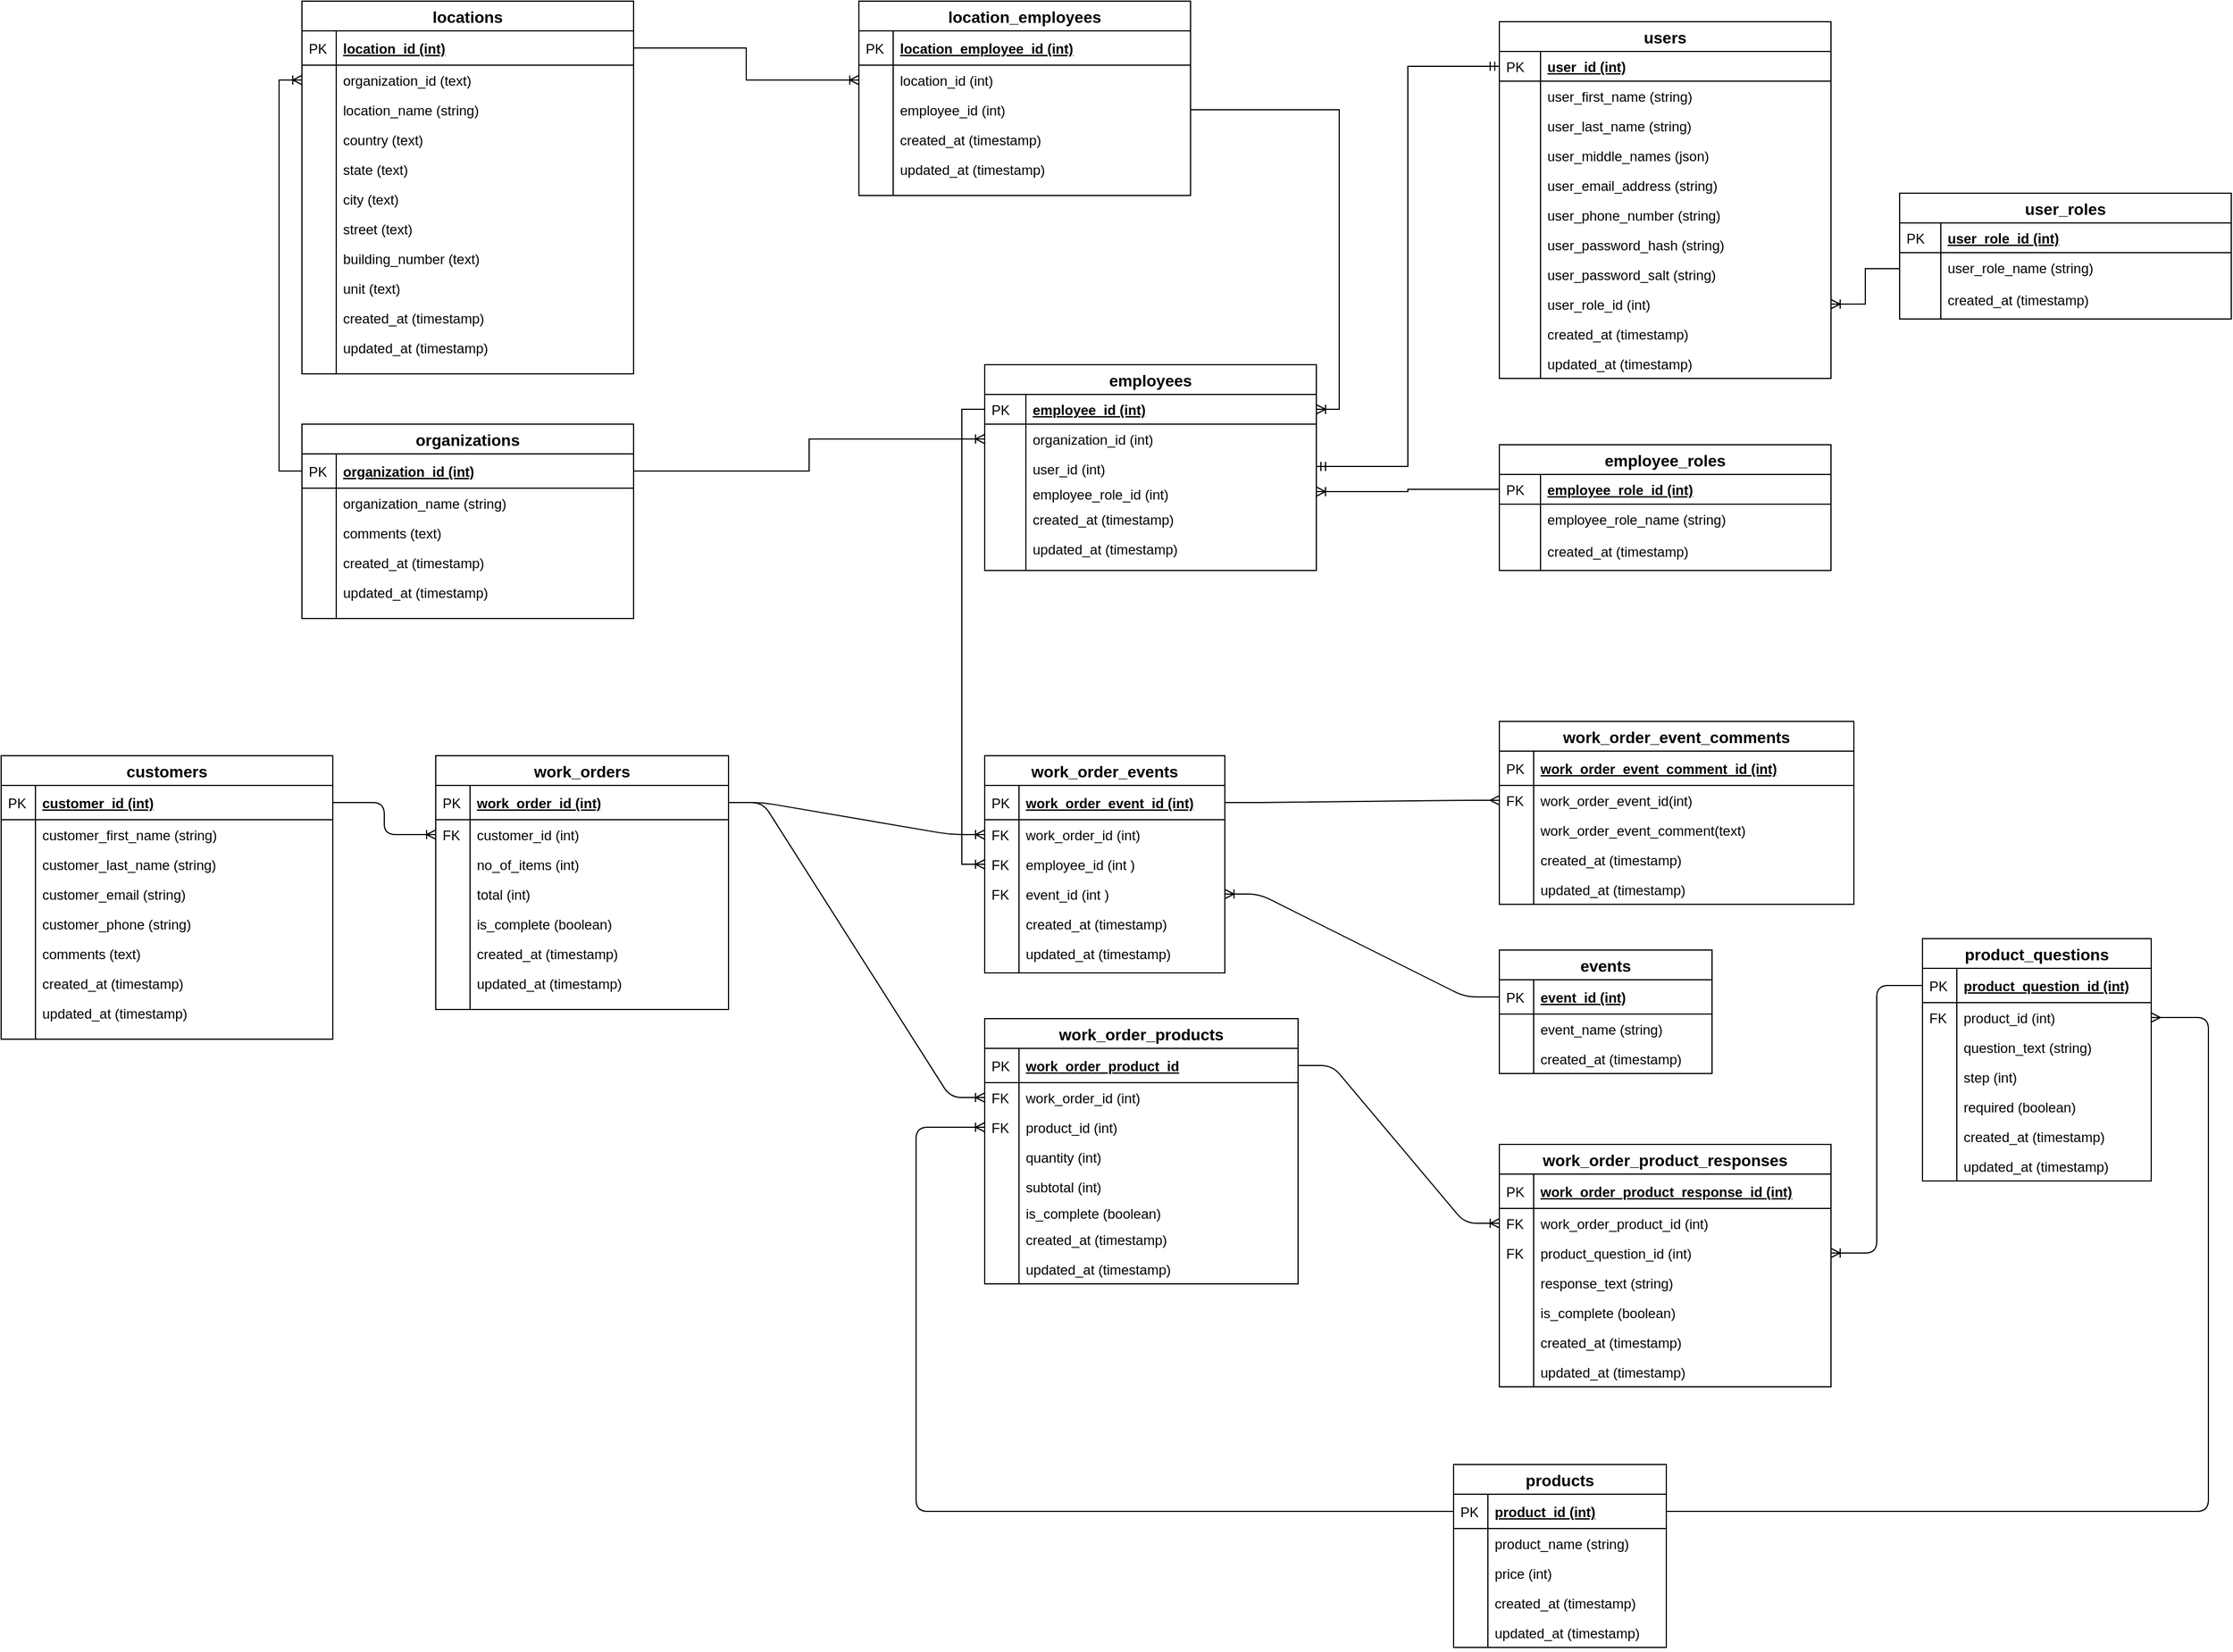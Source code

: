 <mxfile version="13.6.2" type="device"><diagram id="C5RBs43oDa-KdzZeNtuy" name="Page-1"><mxGraphModel dx="3267" dy="3743" grid="1" gridSize="10" guides="1" tooltips="1" connect="1" arrows="1" fold="1" page="1" pageScale="1" pageWidth="1100" pageHeight="850" math="0" shadow="0"><root><mxCell id="WIyWlLk6GJQsqaUBKTNV-0"/><mxCell id="WIyWlLk6GJQsqaUBKTNV-1" parent="WIyWlLk6GJQsqaUBKTNV-0"/><mxCell id="umE3UGhZwKJjJ-_u1fFr-207" value="products" style="swimlane;fontStyle=1;childLayout=stackLayout;horizontal=1;startSize=26;horizontalStack=0;resizeParent=1;resizeParentMax=0;resizeLast=0;collapsible=1;marginBottom=0;align=center;fontSize=14;" parent="WIyWlLk6GJQsqaUBKTNV-1" vertex="1"><mxGeometry x="1390" y="-290" width="186" height="160" as="geometry"/></mxCell><mxCell id="umE3UGhZwKJjJ-_u1fFr-208" value="product_id (int)" style="shape=partialRectangle;top=0;left=0;right=0;bottom=1;align=left;verticalAlign=middle;fillColor=none;spacingLeft=34;spacingRight=4;overflow=hidden;rotatable=0;points=[[0,0.5],[1,0.5]];portConstraint=eastwest;dropTarget=0;fontStyle=5;fontSize=12;" parent="umE3UGhZwKJjJ-_u1fFr-207" vertex="1"><mxGeometry y="26" width="186" height="30" as="geometry"/></mxCell><mxCell id="umE3UGhZwKJjJ-_u1fFr-209" value="PK" style="shape=partialRectangle;top=0;left=0;bottom=0;fillColor=none;align=left;verticalAlign=middle;spacingLeft=4;spacingRight=4;overflow=hidden;rotatable=0;points=[];portConstraint=eastwest;part=1;fontSize=12;" parent="umE3UGhZwKJjJ-_u1fFr-208" vertex="1" connectable="0"><mxGeometry width="30" height="30" as="geometry"/></mxCell><mxCell id="umE3UGhZwKJjJ-_u1fFr-210" value="product_name (string)" style="shape=partialRectangle;top=0;left=0;right=0;bottom=0;align=left;verticalAlign=top;fillColor=none;spacingLeft=34;spacingRight=4;overflow=hidden;rotatable=0;points=[[0,0.5],[1,0.5]];portConstraint=eastwest;dropTarget=0;fontSize=12;" parent="umE3UGhZwKJjJ-_u1fFr-207" vertex="1"><mxGeometry y="56" width="186" height="26" as="geometry"/></mxCell><mxCell id="umE3UGhZwKJjJ-_u1fFr-211" value="" style="shape=partialRectangle;top=0;left=0;bottom=0;fillColor=none;align=left;verticalAlign=top;spacingLeft=4;spacingRight=4;overflow=hidden;rotatable=0;points=[];portConstraint=eastwest;part=1;fontSize=12;" parent="umE3UGhZwKJjJ-_u1fFr-210" vertex="1" connectable="0"><mxGeometry width="30" height="26" as="geometry"/></mxCell><mxCell id="umE3UGhZwKJjJ-_u1fFr-212" value="price (int)" style="shape=partialRectangle;top=0;left=0;right=0;bottom=0;align=left;verticalAlign=top;fillColor=none;spacingLeft=34;spacingRight=4;overflow=hidden;rotatable=0;points=[[0,0.5],[1,0.5]];portConstraint=eastwest;dropTarget=0;fontSize=12;" parent="umE3UGhZwKJjJ-_u1fFr-207" vertex="1"><mxGeometry y="82" width="186" height="26" as="geometry"/></mxCell><mxCell id="umE3UGhZwKJjJ-_u1fFr-213" value="" style="shape=partialRectangle;top=0;left=0;bottom=0;fillColor=none;align=left;verticalAlign=top;spacingLeft=4;spacingRight=4;overflow=hidden;rotatable=0;points=[];portConstraint=eastwest;part=1;fontSize=12;" parent="umE3UGhZwKJjJ-_u1fFr-212" vertex="1" connectable="0"><mxGeometry width="30" height="26" as="geometry"/></mxCell><mxCell id="jeFcscPT2jHX8u6NaZAW-136" value="created_at (timestamp)" style="shape=partialRectangle;top=0;left=0;right=0;bottom=0;align=left;verticalAlign=top;fillColor=none;spacingLeft=34;spacingRight=4;overflow=hidden;rotatable=0;points=[[0,0.5],[1,0.5]];portConstraint=eastwest;dropTarget=0;fontSize=12;" vertex="1" parent="umE3UGhZwKJjJ-_u1fFr-207"><mxGeometry y="108" width="186" height="26" as="geometry"/></mxCell><mxCell id="jeFcscPT2jHX8u6NaZAW-137" value="" style="shape=partialRectangle;top=0;left=0;bottom=0;fillColor=none;align=left;verticalAlign=top;spacingLeft=4;spacingRight=4;overflow=hidden;rotatable=0;points=[];portConstraint=eastwest;part=1;fontSize=12;" vertex="1" connectable="0" parent="jeFcscPT2jHX8u6NaZAW-136"><mxGeometry width="30" height="26" as="geometry"/></mxCell><mxCell id="jeFcscPT2jHX8u6NaZAW-138" value="updated_at (timestamp)" style="shape=partialRectangle;top=0;left=0;right=0;bottom=0;align=left;verticalAlign=top;fillColor=none;spacingLeft=34;spacingRight=4;overflow=hidden;rotatable=0;points=[[0,0.5],[1,0.5]];portConstraint=eastwest;dropTarget=0;fontSize=12;" vertex="1" parent="umE3UGhZwKJjJ-_u1fFr-207"><mxGeometry y="134" width="186" height="26" as="geometry"/></mxCell><mxCell id="jeFcscPT2jHX8u6NaZAW-139" value="" style="shape=partialRectangle;top=0;left=0;bottom=0;fillColor=none;align=left;verticalAlign=top;spacingLeft=4;spacingRight=4;overflow=hidden;rotatable=0;points=[];portConstraint=eastwest;part=1;fontSize=12;" vertex="1" connectable="0" parent="jeFcscPT2jHX8u6NaZAW-138"><mxGeometry width="30" height="26" as="geometry"/></mxCell><mxCell id="umE3UGhZwKJjJ-_u1fFr-91" value="work_order_products" style="swimlane;fontStyle=1;childLayout=stackLayout;horizontal=1;startSize=26;horizontalStack=0;resizeParent=1;resizeParentMax=0;resizeLast=0;collapsible=1;marginBottom=0;align=center;fontSize=14;" parent="WIyWlLk6GJQsqaUBKTNV-1" vertex="1"><mxGeometry x="980" y="-680" width="274" height="232" as="geometry"/></mxCell><mxCell id="umE3UGhZwKJjJ-_u1fFr-92" value="work_order_product_id" style="shape=partialRectangle;top=0;left=0;right=0;bottom=1;align=left;verticalAlign=middle;fillColor=none;spacingLeft=34;spacingRight=4;overflow=hidden;rotatable=0;points=[[0,0.5],[1,0.5]];portConstraint=eastwest;dropTarget=0;fontStyle=5;fontSize=12;" parent="umE3UGhZwKJjJ-_u1fFr-91" vertex="1"><mxGeometry y="26" width="274" height="30" as="geometry"/></mxCell><mxCell id="umE3UGhZwKJjJ-_u1fFr-93" value="PK" style="shape=partialRectangle;top=0;left=0;bottom=0;fillColor=none;align=left;verticalAlign=middle;spacingLeft=4;spacingRight=4;overflow=hidden;rotatable=0;points=[];portConstraint=eastwest;part=1;fontSize=12;" parent="umE3UGhZwKJjJ-_u1fFr-92" vertex="1" connectable="0"><mxGeometry width="30" height="30" as="geometry"/></mxCell><mxCell id="umE3UGhZwKJjJ-_u1fFr-96" value="work_order_id (int)" style="shape=partialRectangle;top=0;left=0;right=0;bottom=0;align=left;verticalAlign=top;fillColor=none;spacingLeft=34;spacingRight=4;overflow=hidden;rotatable=0;points=[[0,0.5],[1,0.5]];portConstraint=eastwest;dropTarget=0;fontSize=12;" parent="umE3UGhZwKJjJ-_u1fFr-91" vertex="1"><mxGeometry y="56" width="274" height="26" as="geometry"/></mxCell><mxCell id="umE3UGhZwKJjJ-_u1fFr-97" value="FK" style="shape=partialRectangle;top=0;left=0;bottom=0;fillColor=none;align=left;verticalAlign=top;spacingLeft=4;spacingRight=4;overflow=hidden;rotatable=0;points=[];portConstraint=eastwest;part=1;fontSize=12;" parent="umE3UGhZwKJjJ-_u1fFr-96" vertex="1" connectable="0"><mxGeometry width="30" height="26" as="geometry"/></mxCell><mxCell id="umE3UGhZwKJjJ-_u1fFr-94" value="product_id (int)" style="shape=partialRectangle;top=0;left=0;right=0;bottom=0;align=left;verticalAlign=top;fillColor=none;spacingLeft=34;spacingRight=4;overflow=hidden;rotatable=0;points=[[0,0.5],[1,0.5]];portConstraint=eastwest;dropTarget=0;fontSize=12;" parent="umE3UGhZwKJjJ-_u1fFr-91" vertex="1"><mxGeometry y="82" width="274" height="26" as="geometry"/></mxCell><mxCell id="umE3UGhZwKJjJ-_u1fFr-95" value="FK" style="shape=partialRectangle;top=0;left=0;bottom=0;fillColor=none;align=left;verticalAlign=top;spacingLeft=4;spacingRight=4;overflow=hidden;rotatable=0;points=[];portConstraint=eastwest;part=1;fontSize=12;" parent="umE3UGhZwKJjJ-_u1fFr-94" vertex="1" connectable="0"><mxGeometry width="30" height="26" as="geometry"/></mxCell><mxCell id="umE3UGhZwKJjJ-_u1fFr-98" value="quantity (int)" style="shape=partialRectangle;top=0;left=0;right=0;bottom=0;align=left;verticalAlign=top;fillColor=none;spacingLeft=34;spacingRight=4;overflow=hidden;rotatable=0;points=[[0,0.5],[1,0.5]];portConstraint=eastwest;dropTarget=0;fontSize=12;" parent="umE3UGhZwKJjJ-_u1fFr-91" vertex="1"><mxGeometry y="108" width="274" height="26" as="geometry"/></mxCell><mxCell id="umE3UGhZwKJjJ-_u1fFr-99" value="" style="shape=partialRectangle;top=0;left=0;bottom=0;fillColor=none;align=left;verticalAlign=top;spacingLeft=4;spacingRight=4;overflow=hidden;rotatable=0;points=[];portConstraint=eastwest;part=1;fontSize=12;" parent="umE3UGhZwKJjJ-_u1fFr-98" vertex="1" connectable="0"><mxGeometry width="30" height="26" as="geometry"/></mxCell><mxCell id="umE3UGhZwKJjJ-_u1fFr-102" value="subtotal (int)" style="shape=partialRectangle;top=0;left=0;right=0;bottom=0;align=left;verticalAlign=top;fillColor=none;spacingLeft=34;spacingRight=4;overflow=hidden;rotatable=0;points=[[0,0.5],[1,0.5]];portConstraint=eastwest;dropTarget=0;fontSize=12;" parent="umE3UGhZwKJjJ-_u1fFr-91" vertex="1"><mxGeometry y="134" width="274" height="26" as="geometry"/></mxCell><mxCell id="umE3UGhZwKJjJ-_u1fFr-103" value="" style="shape=partialRectangle;top=0;left=0;bottom=0;fillColor=none;align=left;verticalAlign=top;spacingLeft=4;spacingRight=4;overflow=hidden;rotatable=0;points=[];portConstraint=eastwest;part=1;fontSize=12;" parent="umE3UGhZwKJjJ-_u1fFr-102" vertex="1" connectable="0"><mxGeometry width="30" height="26" as="geometry"/></mxCell><mxCell id="U6sDwRKWf04iI8xwfclS-9" value="is_complete (boolean)" style="shape=partialRectangle;top=0;left=0;right=0;bottom=0;align=left;verticalAlign=middle;fillColor=none;spacingLeft=34;spacingRight=4;overflow=hidden;rotatable=0;points=[[0,0.5],[1,0.5]];portConstraint=eastwest;dropTarget=0;fontSize=12;" parent="umE3UGhZwKJjJ-_u1fFr-91" vertex="1"><mxGeometry y="160" width="274" height="20" as="geometry"/></mxCell><mxCell id="U6sDwRKWf04iI8xwfclS-10" value="" style="shape=partialRectangle;top=0;left=0;bottom=0;fillColor=none;align=left;verticalAlign=top;spacingLeft=4;spacingRight=4;overflow=hidden;rotatable=0;points=[];portConstraint=eastwest;part=1;fontSize=12;" parent="U6sDwRKWf04iI8xwfclS-9" vertex="1" connectable="0"><mxGeometry width="30" height="20" as="geometry"/></mxCell><mxCell id="YBxwKOf-ad6ODbEQZ5wu-8" value="created_at (timestamp)" style="shape=partialRectangle;top=0;left=0;right=0;bottom=0;align=left;verticalAlign=top;fillColor=none;spacingLeft=34;spacingRight=4;overflow=hidden;rotatable=0;points=[[0,0.5],[1,0.5]];portConstraint=eastwest;dropTarget=0;fontSize=12;" parent="umE3UGhZwKJjJ-_u1fFr-91" vertex="1"><mxGeometry y="180" width="274" height="26" as="geometry"/></mxCell><mxCell id="YBxwKOf-ad6ODbEQZ5wu-9" value="" style="shape=partialRectangle;top=0;left=0;bottom=0;fillColor=none;align=left;verticalAlign=top;spacingLeft=4;spacingRight=4;overflow=hidden;rotatable=0;points=[];portConstraint=eastwest;part=1;fontSize=12;" parent="YBxwKOf-ad6ODbEQZ5wu-8" vertex="1" connectable="0"><mxGeometry width="30" height="26" as="geometry"/></mxCell><mxCell id="umE3UGhZwKJjJ-_u1fFr-106" value="updated_at (timestamp)" style="shape=partialRectangle;top=0;left=0;right=0;bottom=0;align=left;verticalAlign=top;fillColor=none;spacingLeft=34;spacingRight=4;overflow=hidden;rotatable=0;points=[[0,0.5],[1,0.5]];portConstraint=eastwest;dropTarget=0;fontSize=12;" parent="umE3UGhZwKJjJ-_u1fFr-91" vertex="1"><mxGeometry y="206" width="274" height="26" as="geometry"/></mxCell><mxCell id="umE3UGhZwKJjJ-_u1fFr-107" value="" style="shape=partialRectangle;top=0;left=0;bottom=0;fillColor=none;align=left;verticalAlign=top;spacingLeft=4;spacingRight=4;overflow=hidden;rotatable=0;points=[];portConstraint=eastwest;part=1;fontSize=12;" parent="umE3UGhZwKJjJ-_u1fFr-106" vertex="1" connectable="0"><mxGeometry width="30" height="26" as="geometry"/></mxCell><mxCell id="YBxwKOf-ad6ODbEQZ5wu-54" value="" style="edgeStyle=orthogonalEdgeStyle;fontSize=12;html=1;endArrow=none;startArrow=ERoneToMany;entryX=0;entryY=0.5;entryDx=0;entryDy=0;exitX=0;exitY=0.5;exitDx=0;exitDy=0;endFill=0;startFill=0;" parent="WIyWlLk6GJQsqaUBKTNV-1" source="umE3UGhZwKJjJ-_u1fFr-94" target="umE3UGhZwKJjJ-_u1fFr-208" edge="1"><mxGeometry width="100" height="100" relative="1" as="geometry"><mxPoint x="1600" y="-480" as="sourcePoint"/><mxPoint x="1346" y="-568" as="targetPoint"/><Array as="points"><mxPoint x="920" y="-585"/><mxPoint x="920" y="-249"/></Array></mxGeometry></mxCell><mxCell id="umE3UGhZwKJjJ-_u1fFr-129" value="product_questions" style="swimlane;fontStyle=1;childLayout=stackLayout;horizontal=1;startSize=26;horizontalStack=0;resizeParent=1;resizeParentMax=0;resizeLast=0;collapsible=1;marginBottom=0;align=center;fontSize=14;" parent="WIyWlLk6GJQsqaUBKTNV-1" vertex="1"><mxGeometry x="1800" y="-750" width="200" height="212" as="geometry"><mxRectangle x="330" y="-560" width="160" height="26" as="alternateBounds"/></mxGeometry></mxCell><mxCell id="umE3UGhZwKJjJ-_u1fFr-130" value="product_question_id (int)" style="shape=partialRectangle;top=0;left=0;right=0;bottom=1;align=left;verticalAlign=middle;fillColor=none;spacingLeft=34;spacingRight=4;overflow=hidden;rotatable=0;points=[[0,0.5],[1,0.5]];portConstraint=eastwest;dropTarget=0;fontStyle=5;fontSize=12;" parent="umE3UGhZwKJjJ-_u1fFr-129" vertex="1"><mxGeometry y="26" width="200" height="30" as="geometry"/></mxCell><mxCell id="umE3UGhZwKJjJ-_u1fFr-131" value="PK" style="shape=partialRectangle;top=0;left=0;bottom=0;fillColor=none;align=left;verticalAlign=middle;spacingLeft=4;spacingRight=4;overflow=hidden;rotatable=0;points=[];portConstraint=eastwest;part=1;fontSize=12;" parent="umE3UGhZwKJjJ-_u1fFr-130" vertex="1" connectable="0"><mxGeometry width="30" height="30" as="geometry"/></mxCell><mxCell id="umE3UGhZwKJjJ-_u1fFr-132" value="product_id (int)" style="shape=partialRectangle;top=0;left=0;right=0;bottom=0;align=left;verticalAlign=top;fillColor=none;spacingLeft=34;spacingRight=4;overflow=hidden;rotatable=0;points=[[0,0.5],[1,0.5]];portConstraint=eastwest;dropTarget=0;fontSize=12;" parent="umE3UGhZwKJjJ-_u1fFr-129" vertex="1"><mxGeometry y="56" width="200" height="26" as="geometry"/></mxCell><mxCell id="umE3UGhZwKJjJ-_u1fFr-133" value="FK" style="shape=partialRectangle;top=0;left=0;bottom=0;fillColor=none;align=left;verticalAlign=top;spacingLeft=4;spacingRight=4;overflow=hidden;rotatable=0;points=[];portConstraint=eastwest;part=1;fontSize=12;" parent="umE3UGhZwKJjJ-_u1fFr-132" vertex="1" connectable="0"><mxGeometry width="30" height="26" as="geometry"/></mxCell><mxCell id="umE3UGhZwKJjJ-_u1fFr-134" value="question_text (string)" style="shape=partialRectangle;top=0;left=0;right=0;bottom=0;align=left;verticalAlign=top;fillColor=none;spacingLeft=34;spacingRight=4;overflow=hidden;rotatable=0;points=[[0,0.5],[1,0.5]];portConstraint=eastwest;dropTarget=0;fontSize=12;" parent="umE3UGhZwKJjJ-_u1fFr-129" vertex="1"><mxGeometry y="82" width="200" height="26" as="geometry"/></mxCell><mxCell id="umE3UGhZwKJjJ-_u1fFr-135" value="" style="shape=partialRectangle;top=0;left=0;bottom=0;fillColor=none;align=left;verticalAlign=top;spacingLeft=4;spacingRight=4;overflow=hidden;rotatable=0;points=[];portConstraint=eastwest;part=1;fontSize=12;" parent="umE3UGhZwKJjJ-_u1fFr-134" vertex="1" connectable="0"><mxGeometry width="30" height="26" as="geometry"/></mxCell><mxCell id="umE3UGhZwKJjJ-_u1fFr-136" value="step (int)" style="shape=partialRectangle;top=0;left=0;right=0;bottom=0;align=left;verticalAlign=top;fillColor=none;spacingLeft=34;spacingRight=4;overflow=hidden;rotatable=0;points=[[0,0.5],[1,0.5]];portConstraint=eastwest;dropTarget=0;fontSize=12;" parent="umE3UGhZwKJjJ-_u1fFr-129" vertex="1"><mxGeometry y="108" width="200" height="26" as="geometry"/></mxCell><mxCell id="umE3UGhZwKJjJ-_u1fFr-137" value="" style="shape=partialRectangle;top=0;left=0;bottom=0;fillColor=none;align=left;verticalAlign=top;spacingLeft=4;spacingRight=4;overflow=hidden;rotatable=0;points=[];portConstraint=eastwest;part=1;fontSize=12;" parent="umE3UGhZwKJjJ-_u1fFr-136" vertex="1" connectable="0"><mxGeometry width="30" height="26" as="geometry"/></mxCell><mxCell id="umE3UGhZwKJjJ-_u1fFr-140" value="required (boolean)" style="shape=partialRectangle;top=0;left=0;right=0;bottom=0;align=left;verticalAlign=top;fillColor=none;spacingLeft=34;spacingRight=4;overflow=hidden;rotatable=0;points=[[0,0.5],[1,0.5]];portConstraint=eastwest;dropTarget=0;fontSize=12;" parent="umE3UGhZwKJjJ-_u1fFr-129" vertex="1"><mxGeometry y="134" width="200" height="26" as="geometry"/></mxCell><mxCell id="umE3UGhZwKJjJ-_u1fFr-141" value="" style="shape=partialRectangle;top=0;left=0;bottom=0;fillColor=none;align=left;verticalAlign=top;spacingLeft=4;spacingRight=4;overflow=hidden;rotatable=0;points=[];portConstraint=eastwest;part=1;fontSize=12;" parent="umE3UGhZwKJjJ-_u1fFr-140" vertex="1" connectable="0"><mxGeometry width="30" height="26" as="geometry"/></mxCell><mxCell id="umE3UGhZwKJjJ-_u1fFr-142" value="created_at (timestamp)" style="shape=partialRectangle;top=0;left=0;right=0;bottom=0;align=left;verticalAlign=top;fillColor=none;spacingLeft=34;spacingRight=4;overflow=hidden;rotatable=0;points=[[0,0.5],[1,0.5]];portConstraint=eastwest;dropTarget=0;fontSize=12;" parent="umE3UGhZwKJjJ-_u1fFr-129" vertex="1"><mxGeometry y="160" width="200" height="26" as="geometry"/></mxCell><mxCell id="umE3UGhZwKJjJ-_u1fFr-143" value="" style="shape=partialRectangle;top=0;left=0;bottom=0;fillColor=none;align=left;verticalAlign=top;spacingLeft=4;spacingRight=4;overflow=hidden;rotatable=0;points=[];portConstraint=eastwest;part=1;fontSize=12;" parent="umE3UGhZwKJjJ-_u1fFr-142" vertex="1" connectable="0"><mxGeometry width="30" height="26" as="geometry"/></mxCell><mxCell id="umE3UGhZwKJjJ-_u1fFr-144" value="updated_at (timestamp)" style="shape=partialRectangle;top=0;left=0;right=0;bottom=0;align=left;verticalAlign=top;fillColor=none;spacingLeft=34;spacingRight=4;overflow=hidden;rotatable=0;points=[[0,0.5],[1,0.5]];portConstraint=eastwest;dropTarget=0;fontSize=12;" parent="umE3UGhZwKJjJ-_u1fFr-129" vertex="1"><mxGeometry y="186" width="200" height="26" as="geometry"/></mxCell><mxCell id="umE3UGhZwKJjJ-_u1fFr-145" value="" style="shape=partialRectangle;top=0;left=0;bottom=0;fillColor=none;align=left;verticalAlign=top;spacingLeft=4;spacingRight=4;overflow=hidden;rotatable=0;points=[];portConstraint=eastwest;part=1;fontSize=12;" parent="umE3UGhZwKJjJ-_u1fFr-144" vertex="1" connectable="0"><mxGeometry width="30" height="26" as="geometry"/></mxCell><mxCell id="YBxwKOf-ad6ODbEQZ5wu-60" value="" style="edgeStyle=orthogonalEdgeStyle;fontSize=12;html=1;endArrow=ERmany;entryX=1;entryY=0.5;entryDx=0;entryDy=0;exitX=1;exitY=0.5;exitDx=0;exitDy=0;" parent="WIyWlLk6GJQsqaUBKTNV-1" source="umE3UGhZwKJjJ-_u1fFr-208" target="umE3UGhZwKJjJ-_u1fFr-132" edge="1"><mxGeometry width="100" height="100" relative="1" as="geometry"><mxPoint x="1624" y="-259" as="sourcePoint"/><mxPoint x="1724" y="-359" as="targetPoint"/><Array as="points"><mxPoint x="2050" y="-249"/><mxPoint x="2050" y="-681"/></Array></mxGeometry></mxCell><mxCell id="QlFjwKLyIKpcLPx1aFZE-0" value="" style="edgeStyle=orthogonalEdgeStyle;fontSize=12;html=1;endArrow=ERoneToMany;exitX=0;exitY=0.5;exitDx=0;exitDy=0;entryX=1;entryY=0.5;entryDx=0;entryDy=0;" parent="WIyWlLk6GJQsqaUBKTNV-1" source="umE3UGhZwKJjJ-_u1fFr-130" target="QwgyAqzUiuospJNzvhLa-67" edge="1"><mxGeometry width="100" height="100" relative="1" as="geometry"><mxPoint x="1410" y="-580" as="sourcePoint"/><mxPoint x="1510" y="-680" as="targetPoint"/></mxGeometry></mxCell><mxCell id="QwgyAqzUiuospJNzvhLa-55" value="work_order_product_responses" style="swimlane;fontStyle=1;childLayout=stackLayout;horizontal=1;startSize=26;horizontalStack=0;resizeParent=1;resizeParentMax=0;resizeLast=0;collapsible=1;marginBottom=0;align=center;fontSize=14;" parent="WIyWlLk6GJQsqaUBKTNV-1" vertex="1"><mxGeometry x="1430" y="-570" width="290" height="212" as="geometry"/></mxCell><mxCell id="QwgyAqzUiuospJNzvhLa-56" value="work_order_product_response_id (int)" style="shape=partialRectangle;top=0;left=0;right=0;bottom=1;align=left;verticalAlign=middle;fillColor=none;spacingLeft=34;spacingRight=4;overflow=hidden;rotatable=0;points=[[0,0.5],[1,0.5]];portConstraint=eastwest;dropTarget=0;fontStyle=5;fontSize=12;" parent="QwgyAqzUiuospJNzvhLa-55" vertex="1"><mxGeometry y="26" width="290" height="30" as="geometry"/></mxCell><mxCell id="QwgyAqzUiuospJNzvhLa-57" value="PK" style="shape=partialRectangle;top=0;left=0;bottom=0;fillColor=none;align=left;verticalAlign=middle;spacingLeft=4;spacingRight=4;overflow=hidden;rotatable=0;points=[];portConstraint=eastwest;part=1;fontSize=12;" parent="QwgyAqzUiuospJNzvhLa-56" vertex="1" connectable="0"><mxGeometry width="30" height="30" as="geometry"/></mxCell><mxCell id="QwgyAqzUiuospJNzvhLa-58" value="work_order_product_id (int)" style="shape=partialRectangle;top=0;left=0;right=0;bottom=0;align=left;verticalAlign=top;fillColor=none;spacingLeft=34;spacingRight=4;overflow=hidden;rotatable=0;points=[[0,0.5],[1,0.5]];portConstraint=eastwest;dropTarget=0;fontSize=12;" parent="QwgyAqzUiuospJNzvhLa-55" vertex="1"><mxGeometry y="56" width="290" height="26" as="geometry"/></mxCell><mxCell id="QwgyAqzUiuospJNzvhLa-59" value="FK" style="shape=partialRectangle;top=0;left=0;bottom=0;fillColor=none;align=left;verticalAlign=top;spacingLeft=4;spacingRight=4;overflow=hidden;rotatable=0;points=[];portConstraint=eastwest;part=1;fontSize=12;" parent="QwgyAqzUiuospJNzvhLa-58" vertex="1" connectable="0"><mxGeometry width="30" height="26" as="geometry"/></mxCell><mxCell id="QwgyAqzUiuospJNzvhLa-67" value="product_question_id (int)" style="shape=partialRectangle;top=0;left=0;right=0;bottom=0;align=left;verticalAlign=top;fillColor=none;spacingLeft=34;spacingRight=4;overflow=hidden;rotatable=0;points=[[0,0.5],[1,0.5]];portConstraint=eastwest;dropTarget=0;fontSize=12;" parent="QwgyAqzUiuospJNzvhLa-55" vertex="1"><mxGeometry y="82" width="290" height="26" as="geometry"/></mxCell><mxCell id="QwgyAqzUiuospJNzvhLa-68" value="FK" style="shape=partialRectangle;top=0;left=0;bottom=0;fillColor=none;align=left;verticalAlign=top;spacingLeft=4;spacingRight=4;overflow=hidden;rotatable=0;points=[];portConstraint=eastwest;part=1;fontSize=12;" parent="QwgyAqzUiuospJNzvhLa-67" vertex="1" connectable="0"><mxGeometry width="30" height="26" as="geometry"/></mxCell><mxCell id="QwgyAqzUiuospJNzvhLa-60" value="response_text (string)" style="shape=partialRectangle;top=0;left=0;right=0;bottom=0;align=left;verticalAlign=top;fillColor=none;spacingLeft=34;spacingRight=4;overflow=hidden;rotatable=0;points=[[0,0.5],[1,0.5]];portConstraint=eastwest;dropTarget=0;fontSize=12;" parent="QwgyAqzUiuospJNzvhLa-55" vertex="1"><mxGeometry y="108" width="290" height="26" as="geometry"/></mxCell><mxCell id="QwgyAqzUiuospJNzvhLa-61" value="" style="shape=partialRectangle;top=0;left=0;bottom=0;fillColor=none;align=left;verticalAlign=top;spacingLeft=4;spacingRight=4;overflow=hidden;rotatable=0;points=[];portConstraint=eastwest;part=1;fontSize=12;" parent="QwgyAqzUiuospJNzvhLa-60" vertex="1" connectable="0"><mxGeometry width="30" height="26" as="geometry"/></mxCell><mxCell id="U6sDwRKWf04iI8xwfclS-33" value="is_complete (boolean)" style="shape=partialRectangle;top=0;left=0;right=0;bottom=0;align=left;verticalAlign=top;fillColor=none;spacingLeft=34;spacingRight=4;overflow=hidden;rotatable=0;points=[[0,0.5],[1,0.5]];portConstraint=eastwest;dropTarget=0;fontSize=12;" parent="QwgyAqzUiuospJNzvhLa-55" vertex="1"><mxGeometry y="134" width="290" height="26" as="geometry"/></mxCell><mxCell id="U6sDwRKWf04iI8xwfclS-34" value="" style="shape=partialRectangle;top=0;left=0;bottom=0;fillColor=none;align=left;verticalAlign=top;spacingLeft=4;spacingRight=4;overflow=hidden;rotatable=0;points=[];portConstraint=eastwest;part=1;fontSize=12;" parent="U6sDwRKWf04iI8xwfclS-33" vertex="1" connectable="0"><mxGeometry width="30" height="26" as="geometry"/></mxCell><mxCell id="QwgyAqzUiuospJNzvhLa-62" value="created_at (timestamp)" style="shape=partialRectangle;top=0;left=0;right=0;bottom=0;align=left;verticalAlign=top;fillColor=none;spacingLeft=34;spacingRight=4;overflow=hidden;rotatable=0;points=[[0,0.5],[1,0.5]];portConstraint=eastwest;dropTarget=0;fontSize=12;" parent="QwgyAqzUiuospJNzvhLa-55" vertex="1"><mxGeometry y="160" width="290" height="26" as="geometry"/></mxCell><mxCell id="QwgyAqzUiuospJNzvhLa-63" value="" style="shape=partialRectangle;top=0;left=0;bottom=0;fillColor=none;align=left;verticalAlign=top;spacingLeft=4;spacingRight=4;overflow=hidden;rotatable=0;points=[];portConstraint=eastwest;part=1;fontSize=12;" parent="QwgyAqzUiuospJNzvhLa-62" vertex="1" connectable="0"><mxGeometry width="30" height="26" as="geometry"/></mxCell><mxCell id="QwgyAqzUiuospJNzvhLa-64" value="updated_at (timestamp)" style="shape=partialRectangle;top=0;left=0;right=0;bottom=0;align=left;verticalAlign=top;fillColor=none;spacingLeft=34;spacingRight=4;overflow=hidden;rotatable=0;points=[[0,0.5],[1,0.5]];portConstraint=eastwest;dropTarget=0;fontSize=12;" parent="QwgyAqzUiuospJNzvhLa-55" vertex="1"><mxGeometry y="186" width="290" height="26" as="geometry"/></mxCell><mxCell id="QwgyAqzUiuospJNzvhLa-65" value="" style="shape=partialRectangle;top=0;left=0;bottom=0;fillColor=none;align=left;verticalAlign=top;spacingLeft=4;spacingRight=4;overflow=hidden;rotatable=0;points=[];portConstraint=eastwest;part=1;fontSize=12;" parent="QwgyAqzUiuospJNzvhLa-64" vertex="1" connectable="0"><mxGeometry width="30" height="26" as="geometry"/></mxCell><mxCell id="QwgyAqzUiuospJNzvhLa-66" value="" style="edgeStyle=entityRelationEdgeStyle;fontSize=12;html=1;endArrow=ERoneToMany;startArrow=none;exitX=1;exitY=0.5;exitDx=0;exitDy=0;entryX=0;entryY=0.5;entryDx=0;entryDy=0;endFill=0;startFill=0;" parent="WIyWlLk6GJQsqaUBKTNV-1" source="umE3UGhZwKJjJ-_u1fFr-92" target="QwgyAqzUiuospJNzvhLa-58" edge="1"><mxGeometry width="100" height="100" relative="1" as="geometry"><mxPoint x="1590" y="-330" as="sourcePoint"/><mxPoint x="1720" y="-280" as="targetPoint"/></mxGeometry></mxCell><mxCell id="QwgyAqzUiuospJNzvhLa-24" value="work_order_events" style="swimlane;fontStyle=1;childLayout=stackLayout;horizontal=1;startSize=26;horizontalStack=0;resizeParent=1;resizeParentMax=0;resizeLast=0;collapsible=1;marginBottom=0;align=center;fontSize=14;" parent="WIyWlLk6GJQsqaUBKTNV-1" vertex="1"><mxGeometry x="980" y="-910" width="210" height="190" as="geometry"/></mxCell><mxCell id="QwgyAqzUiuospJNzvhLa-25" value="work_order_event_id (int)" style="shape=partialRectangle;top=0;left=0;right=0;bottom=1;align=left;verticalAlign=middle;fillColor=none;spacingLeft=34;spacingRight=4;overflow=hidden;rotatable=0;points=[[0,0.5],[1,0.5]];portConstraint=eastwest;dropTarget=0;fontStyle=5;fontSize=12;" parent="QwgyAqzUiuospJNzvhLa-24" vertex="1"><mxGeometry y="26" width="210" height="30" as="geometry"/></mxCell><mxCell id="QwgyAqzUiuospJNzvhLa-26" value="PK" style="shape=partialRectangle;top=0;left=0;bottom=0;fillColor=none;align=left;verticalAlign=middle;spacingLeft=4;spacingRight=4;overflow=hidden;rotatable=0;points=[];portConstraint=eastwest;part=1;fontSize=12;" parent="QwgyAqzUiuospJNzvhLa-25" vertex="1" connectable="0"><mxGeometry width="30" height="30" as="geometry"/></mxCell><mxCell id="QwgyAqzUiuospJNzvhLa-27" value="work_order_id (int)" style="shape=partialRectangle;top=0;left=0;right=0;bottom=0;align=left;verticalAlign=top;fillColor=none;spacingLeft=34;spacingRight=4;overflow=hidden;rotatable=0;points=[[0,0.5],[1,0.5]];portConstraint=eastwest;dropTarget=0;fontSize=12;" parent="QwgyAqzUiuospJNzvhLa-24" vertex="1"><mxGeometry y="56" width="210" height="26" as="geometry"/></mxCell><mxCell id="QwgyAqzUiuospJNzvhLa-28" value="FK" style="shape=partialRectangle;top=0;left=0;bottom=0;fillColor=none;align=left;verticalAlign=top;spacingLeft=4;spacingRight=4;overflow=hidden;rotatable=0;points=[];portConstraint=eastwest;part=1;fontSize=12;" parent="QwgyAqzUiuospJNzvhLa-27" vertex="1" connectable="0"><mxGeometry width="30" height="26" as="geometry"/></mxCell><mxCell id="QwgyAqzUiuospJNzvhLa-31" value="employee_id (int )" style="shape=partialRectangle;top=0;left=0;right=0;bottom=0;align=left;verticalAlign=top;fillColor=none;spacingLeft=34;spacingRight=4;overflow=hidden;rotatable=0;points=[[0,0.5],[1,0.5]];portConstraint=eastwest;dropTarget=0;fontSize=12;" parent="QwgyAqzUiuospJNzvhLa-24" vertex="1"><mxGeometry y="82" width="210" height="26" as="geometry"/></mxCell><mxCell id="QwgyAqzUiuospJNzvhLa-32" value="FK" style="shape=partialRectangle;top=0;left=0;bottom=0;fillColor=none;align=left;verticalAlign=top;spacingLeft=4;spacingRight=4;overflow=hidden;rotatable=0;points=[];portConstraint=eastwest;part=1;fontSize=12;" parent="QwgyAqzUiuospJNzvhLa-31" vertex="1" connectable="0"><mxGeometry width="30" height="26" as="geometry"/></mxCell><mxCell id="QwgyAqzUiuospJNzvhLa-29" value="event_id (int )" style="shape=partialRectangle;top=0;left=0;right=0;bottom=0;align=left;verticalAlign=top;fillColor=none;spacingLeft=34;spacingRight=4;overflow=hidden;rotatable=0;points=[[0,0.5],[1,0.5]];portConstraint=eastwest;dropTarget=0;fontSize=12;" parent="QwgyAqzUiuospJNzvhLa-24" vertex="1"><mxGeometry y="108" width="210" height="26" as="geometry"/></mxCell><mxCell id="QwgyAqzUiuospJNzvhLa-30" value="FK" style="shape=partialRectangle;top=0;left=0;bottom=0;fillColor=none;align=left;verticalAlign=top;spacingLeft=4;spacingRight=4;overflow=hidden;rotatable=0;points=[];portConstraint=eastwest;part=1;fontSize=12;" parent="QwgyAqzUiuospJNzvhLa-29" vertex="1" connectable="0"><mxGeometry width="30" height="26" as="geometry"/></mxCell><mxCell id="QwgyAqzUiuospJNzvhLa-35" value="created_at (timestamp)" style="shape=partialRectangle;top=0;left=0;right=0;bottom=0;align=left;verticalAlign=top;fillColor=none;spacingLeft=34;spacingRight=4;overflow=hidden;rotatable=0;points=[[0,0.5],[1,0.5]];portConstraint=eastwest;dropTarget=0;fontSize=12;" parent="QwgyAqzUiuospJNzvhLa-24" vertex="1"><mxGeometry y="134" width="210" height="26" as="geometry"/></mxCell><mxCell id="QwgyAqzUiuospJNzvhLa-36" value="" style="shape=partialRectangle;top=0;left=0;bottom=0;fillColor=none;align=left;verticalAlign=top;spacingLeft=4;spacingRight=4;overflow=hidden;rotatable=0;points=[];portConstraint=eastwest;part=1;fontSize=12;" parent="QwgyAqzUiuospJNzvhLa-35" vertex="1" connectable="0"><mxGeometry width="30" height="26" as="geometry"/></mxCell><mxCell id="QwgyAqzUiuospJNzvhLa-37" value="updated_at (timestamp)" style="shape=partialRectangle;top=0;left=0;right=0;bottom=0;align=left;verticalAlign=top;fillColor=none;spacingLeft=34;spacingRight=4;overflow=hidden;rotatable=0;points=[[0,0.5],[1,0.5]];portConstraint=eastwest;dropTarget=0;fontSize=12;" parent="QwgyAqzUiuospJNzvhLa-24" vertex="1"><mxGeometry y="160" width="210" height="26" as="geometry"/></mxCell><mxCell id="QwgyAqzUiuospJNzvhLa-38" value="" style="shape=partialRectangle;top=0;left=0;bottom=0;fillColor=none;align=left;verticalAlign=top;spacingLeft=4;spacingRight=4;overflow=hidden;rotatable=0;points=[];portConstraint=eastwest;part=1;fontSize=12;" parent="QwgyAqzUiuospJNzvhLa-37" vertex="1" connectable="0"><mxGeometry width="30" height="26" as="geometry"/></mxCell><mxCell id="QwgyAqzUiuospJNzvhLa-33" value="" style="shape=partialRectangle;top=0;left=0;right=0;bottom=0;align=left;verticalAlign=top;fillColor=none;spacingLeft=34;spacingRight=4;overflow=hidden;rotatable=0;points=[[0,0.5],[1,0.5]];portConstraint=eastwest;dropTarget=0;fontSize=12;" parent="QwgyAqzUiuospJNzvhLa-24" vertex="1"><mxGeometry y="186" width="210" height="4" as="geometry"/></mxCell><mxCell id="QwgyAqzUiuospJNzvhLa-34" value="" style="shape=partialRectangle;top=0;left=0;bottom=0;fillColor=none;align=left;verticalAlign=top;spacingLeft=4;spacingRight=4;overflow=hidden;rotatable=0;points=[];portConstraint=eastwest;part=1;fontSize=12;" parent="QwgyAqzUiuospJNzvhLa-33" vertex="1" connectable="0"><mxGeometry width="30" height="4" as="geometry"/></mxCell><mxCell id="0y1j1kvHGNxwLamDg3Ni-0" value="work_order_event_comments" style="swimlane;fontStyle=1;childLayout=stackLayout;horizontal=1;startSize=26;horizontalStack=0;resizeParent=1;resizeParentMax=0;resizeLast=0;collapsible=1;marginBottom=0;align=center;fontSize=14;" parent="WIyWlLk6GJQsqaUBKTNV-1" vertex="1"><mxGeometry x="1430" y="-940" width="310" height="160" as="geometry"><mxRectangle x="330" y="-560" width="160" height="26" as="alternateBounds"/></mxGeometry></mxCell><mxCell id="0y1j1kvHGNxwLamDg3Ni-1" value="work_order_event_comment_id (int)" style="shape=partialRectangle;top=0;left=0;right=0;bottom=1;align=left;verticalAlign=middle;fillColor=none;spacingLeft=34;spacingRight=4;overflow=hidden;rotatable=0;points=[[0,0.5],[1,0.5]];portConstraint=eastwest;dropTarget=0;fontStyle=5;fontSize=12;" parent="0y1j1kvHGNxwLamDg3Ni-0" vertex="1"><mxGeometry y="26" width="310" height="30" as="geometry"/></mxCell><mxCell id="0y1j1kvHGNxwLamDg3Ni-2" value="PK" style="shape=partialRectangle;top=0;left=0;bottom=0;fillColor=none;align=left;verticalAlign=middle;spacingLeft=4;spacingRight=4;overflow=hidden;rotatable=0;points=[];portConstraint=eastwest;part=1;fontSize=12;" parent="0y1j1kvHGNxwLamDg3Ni-1" vertex="1" connectable="0"><mxGeometry width="30" height="30" as="geometry"/></mxCell><mxCell id="0y1j1kvHGNxwLamDg3Ni-3" value="work_order_event_id(int)" style="shape=partialRectangle;top=0;left=0;right=0;bottom=0;align=left;verticalAlign=top;fillColor=none;spacingLeft=34;spacingRight=4;overflow=hidden;rotatable=0;points=[[0,0.5],[1,0.5]];portConstraint=eastwest;dropTarget=0;fontSize=12;" parent="0y1j1kvHGNxwLamDg3Ni-0" vertex="1"><mxGeometry y="56" width="310" height="26" as="geometry"/></mxCell><mxCell id="0y1j1kvHGNxwLamDg3Ni-4" value="FK" style="shape=partialRectangle;top=0;left=0;bottom=0;fillColor=none;align=left;verticalAlign=top;spacingLeft=4;spacingRight=4;overflow=hidden;rotatable=0;points=[];portConstraint=eastwest;part=1;fontSize=12;" parent="0y1j1kvHGNxwLamDg3Ni-3" vertex="1" connectable="0"><mxGeometry width="30" height="26" as="geometry"/></mxCell><mxCell id="0y1j1kvHGNxwLamDg3Ni-5" value="work_order_event_comment(text)" style="shape=partialRectangle;top=0;left=0;right=0;bottom=0;align=left;verticalAlign=top;fillColor=none;spacingLeft=34;spacingRight=4;overflow=hidden;rotatable=0;points=[[0,0.5],[1,0.5]];portConstraint=eastwest;dropTarget=0;fontSize=12;" parent="0y1j1kvHGNxwLamDg3Ni-0" vertex="1"><mxGeometry y="82" width="310" height="26" as="geometry"/></mxCell><mxCell id="0y1j1kvHGNxwLamDg3Ni-6" value="" style="shape=partialRectangle;top=0;left=0;bottom=0;fillColor=none;align=left;verticalAlign=top;spacingLeft=4;spacingRight=4;overflow=hidden;rotatable=0;points=[];portConstraint=eastwest;part=1;fontSize=12;" parent="0y1j1kvHGNxwLamDg3Ni-5" vertex="1" connectable="0"><mxGeometry width="30" height="26" as="geometry"/></mxCell><mxCell id="0y1j1kvHGNxwLamDg3Ni-11" value="created_at (timestamp)" style="shape=partialRectangle;top=0;left=0;right=0;bottom=0;align=left;verticalAlign=top;fillColor=none;spacingLeft=34;spacingRight=4;overflow=hidden;rotatable=0;points=[[0,0.5],[1,0.5]];portConstraint=eastwest;dropTarget=0;fontSize=12;" parent="0y1j1kvHGNxwLamDg3Ni-0" vertex="1"><mxGeometry y="108" width="310" height="26" as="geometry"/></mxCell><mxCell id="0y1j1kvHGNxwLamDg3Ni-12" value="" style="shape=partialRectangle;top=0;left=0;bottom=0;fillColor=none;align=left;verticalAlign=top;spacingLeft=4;spacingRight=4;overflow=hidden;rotatable=0;points=[];portConstraint=eastwest;part=1;fontSize=12;" parent="0y1j1kvHGNxwLamDg3Ni-11" vertex="1" connectable="0"><mxGeometry width="30" height="26" as="geometry"/></mxCell><mxCell id="0y1j1kvHGNxwLamDg3Ni-13" value="updated_at (timestamp)" style="shape=partialRectangle;top=0;left=0;right=0;bottom=0;align=left;verticalAlign=top;fillColor=none;spacingLeft=34;spacingRight=4;overflow=hidden;rotatable=0;points=[[0,0.5],[1,0.5]];portConstraint=eastwest;dropTarget=0;fontSize=12;" parent="0y1j1kvHGNxwLamDg3Ni-0" vertex="1"><mxGeometry y="134" width="310" height="26" as="geometry"/></mxCell><mxCell id="0y1j1kvHGNxwLamDg3Ni-14" value="" style="shape=partialRectangle;top=0;left=0;bottom=0;fillColor=none;align=left;verticalAlign=top;spacingLeft=4;spacingRight=4;overflow=hidden;rotatable=0;points=[];portConstraint=eastwest;part=1;fontSize=12;" parent="0y1j1kvHGNxwLamDg3Ni-13" vertex="1" connectable="0"><mxGeometry width="30" height="26" as="geometry"/></mxCell><mxCell id="89FXeepVklYk2Zain8NV-0" value="" style="edgeStyle=entityRelationEdgeStyle;fontSize=12;html=1;endArrow=ERmany;exitX=1;exitY=0.5;exitDx=0;exitDy=0;entryX=0;entryY=0.5;entryDx=0;entryDy=0;" parent="WIyWlLk6GJQsqaUBKTNV-1" source="QwgyAqzUiuospJNzvhLa-25" target="0y1j1kvHGNxwLamDg3Ni-3" edge="1"><mxGeometry width="100" height="100" relative="1" as="geometry"><mxPoint x="1250" y="-1090" as="sourcePoint"/><mxPoint x="1507" y="-1203" as="targetPoint"/></mxGeometry></mxCell><mxCell id="QwgyAqzUiuospJNzvhLa-39" value="events" style="swimlane;fontStyle=1;childLayout=stackLayout;horizontal=1;startSize=26;horizontalStack=0;resizeParent=1;resizeParentMax=0;resizeLast=0;collapsible=1;marginBottom=0;align=center;fontSize=14;" parent="WIyWlLk6GJQsqaUBKTNV-1" vertex="1"><mxGeometry x="1430" y="-740" width="186" height="108" as="geometry"/></mxCell><mxCell id="QwgyAqzUiuospJNzvhLa-40" value="event_id (int)" style="shape=partialRectangle;top=0;left=0;right=0;bottom=1;align=left;verticalAlign=middle;fillColor=none;spacingLeft=34;spacingRight=4;overflow=hidden;rotatable=0;points=[[0,0.5],[1,0.5]];portConstraint=eastwest;dropTarget=0;fontStyle=5;fontSize=12;" parent="QwgyAqzUiuospJNzvhLa-39" vertex="1"><mxGeometry y="26" width="186" height="30" as="geometry"/></mxCell><mxCell id="QwgyAqzUiuospJNzvhLa-41" value="PK" style="shape=partialRectangle;top=0;left=0;bottom=0;fillColor=none;align=left;verticalAlign=middle;spacingLeft=4;spacingRight=4;overflow=hidden;rotatable=0;points=[];portConstraint=eastwest;part=1;fontSize=12;" parent="QwgyAqzUiuospJNzvhLa-40" vertex="1" connectable="0"><mxGeometry width="30" height="30" as="geometry"/></mxCell><mxCell id="QwgyAqzUiuospJNzvhLa-42" value="event_name (string)" style="shape=partialRectangle;top=0;left=0;right=0;bottom=0;align=left;verticalAlign=top;fillColor=none;spacingLeft=34;spacingRight=4;overflow=hidden;rotatable=0;points=[[0,0.5],[1,0.5]];portConstraint=eastwest;dropTarget=0;fontSize=12;" parent="QwgyAqzUiuospJNzvhLa-39" vertex="1"><mxGeometry y="56" width="186" height="26" as="geometry"/></mxCell><mxCell id="QwgyAqzUiuospJNzvhLa-43" value="" style="shape=partialRectangle;top=0;left=0;bottom=0;fillColor=none;align=left;verticalAlign=top;spacingLeft=4;spacingRight=4;overflow=hidden;rotatable=0;points=[];portConstraint=eastwest;part=1;fontSize=12;" parent="QwgyAqzUiuospJNzvhLa-42" vertex="1" connectable="0"><mxGeometry width="30" height="26" as="geometry"/></mxCell><mxCell id="jeFcscPT2jHX8u6NaZAW-134" value="created_at (timestamp)" style="shape=partialRectangle;top=0;left=0;right=0;bottom=0;align=left;verticalAlign=top;fillColor=none;spacingLeft=34;spacingRight=4;overflow=hidden;rotatable=0;points=[[0,0.5],[1,0.5]];portConstraint=eastwest;dropTarget=0;fontSize=12;" vertex="1" parent="QwgyAqzUiuospJNzvhLa-39"><mxGeometry y="82" width="186" height="26" as="geometry"/></mxCell><mxCell id="jeFcscPT2jHX8u6NaZAW-135" value="" style="shape=partialRectangle;top=0;left=0;bottom=0;fillColor=none;align=left;verticalAlign=top;spacingLeft=4;spacingRight=4;overflow=hidden;rotatable=0;points=[];portConstraint=eastwest;part=1;fontSize=12;" vertex="1" connectable="0" parent="jeFcscPT2jHX8u6NaZAW-134"><mxGeometry width="30" height="26" as="geometry"/></mxCell><mxCell id="QwgyAqzUiuospJNzvhLa-48" value="" style="edgeStyle=entityRelationEdgeStyle;fontSize=12;html=1;endArrow=none;endFill=0;entryX=0;entryY=0.5;entryDx=0;entryDy=0;exitX=1;exitY=0.5;exitDx=0;exitDy=0;startArrow=ERoneToMany;startFill=0;" parent="WIyWlLk6GJQsqaUBKTNV-1" source="QwgyAqzUiuospJNzvhLa-29" target="QwgyAqzUiuospJNzvhLa-40" edge="1"><mxGeometry width="100" height="100" relative="1" as="geometry"><mxPoint x="1500" y="-550" as="sourcePoint"/><mxPoint x="1600" y="-650" as="targetPoint"/></mxGeometry></mxCell><mxCell id="umE3UGhZwKJjJ-_u1fFr-383" value="work_orders" style="swimlane;fontStyle=1;childLayout=stackLayout;horizontal=1;startSize=26;horizontalStack=0;resizeParent=1;resizeParentMax=0;resizeLast=0;collapsible=1;marginBottom=0;align=center;fontSize=14;" parent="WIyWlLk6GJQsqaUBKTNV-1" vertex="1"><mxGeometry x="500" y="-910" width="256" height="222" as="geometry"/></mxCell><mxCell id="umE3UGhZwKJjJ-_u1fFr-384" value="work_order_id (int)" style="shape=partialRectangle;top=0;left=0;right=0;bottom=1;align=left;verticalAlign=middle;fillColor=none;spacingLeft=34;spacingRight=4;overflow=hidden;rotatable=0;points=[[0,0.5],[1,0.5]];portConstraint=eastwest;dropTarget=0;fontStyle=5;fontSize=12;" parent="umE3UGhZwKJjJ-_u1fFr-383" vertex="1"><mxGeometry y="26" width="256" height="30" as="geometry"/></mxCell><mxCell id="umE3UGhZwKJjJ-_u1fFr-385" value="PK" style="shape=partialRectangle;top=0;left=0;bottom=0;fillColor=none;align=left;verticalAlign=middle;spacingLeft=4;spacingRight=4;overflow=hidden;rotatable=0;points=[];portConstraint=eastwest;part=1;fontSize=12;" parent="umE3UGhZwKJjJ-_u1fFr-384" vertex="1" connectable="0"><mxGeometry width="30" height="30" as="geometry"/></mxCell><mxCell id="umE3UGhZwKJjJ-_u1fFr-386" value="customer_id (int)" style="shape=partialRectangle;top=0;left=0;right=0;bottom=0;align=left;verticalAlign=top;fillColor=none;spacingLeft=34;spacingRight=4;overflow=hidden;rotatable=0;points=[[0,0.5],[1,0.5]];portConstraint=eastwest;dropTarget=0;fontSize=12;" parent="umE3UGhZwKJjJ-_u1fFr-383" vertex="1"><mxGeometry y="56" width="256" height="26" as="geometry"/></mxCell><mxCell id="umE3UGhZwKJjJ-_u1fFr-387" value="FK" style="shape=partialRectangle;top=0;left=0;bottom=0;fillColor=none;align=left;verticalAlign=top;spacingLeft=4;spacingRight=4;overflow=hidden;rotatable=0;points=[];portConstraint=eastwest;part=1;fontSize=12;" parent="umE3UGhZwKJjJ-_u1fFr-386" vertex="1" connectable="0"><mxGeometry width="30" height="26" as="geometry"/></mxCell><mxCell id="zLx5_pkPBZMt000PjN2G-0" value="no_of_items (int)" style="shape=partialRectangle;top=0;left=0;right=0;bottom=0;align=left;verticalAlign=top;fillColor=none;spacingLeft=34;spacingRight=4;overflow=hidden;rotatable=0;points=[[0,0.5],[1,0.5]];portConstraint=eastwest;dropTarget=0;fontSize=12;" parent="umE3UGhZwKJjJ-_u1fFr-383" vertex="1"><mxGeometry y="82" width="256" height="26" as="geometry"/></mxCell><mxCell id="zLx5_pkPBZMt000PjN2G-1" value="" style="shape=partialRectangle;top=0;left=0;bottom=0;fillColor=none;align=left;verticalAlign=top;spacingLeft=4;spacingRight=4;overflow=hidden;rotatable=0;points=[];portConstraint=eastwest;part=1;fontSize=12;" parent="zLx5_pkPBZMt000PjN2G-0" vertex="1" connectable="0"><mxGeometry width="30" height="26" as="geometry"/></mxCell><mxCell id="umE3UGhZwKJjJ-_u1fFr-392" value="total (int)" style="shape=partialRectangle;top=0;left=0;right=0;bottom=0;align=left;verticalAlign=top;fillColor=none;spacingLeft=34;spacingRight=4;overflow=hidden;rotatable=0;points=[[0,0.5],[1,0.5]];portConstraint=eastwest;dropTarget=0;fontSize=12;" parent="umE3UGhZwKJjJ-_u1fFr-383" vertex="1"><mxGeometry y="108" width="256" height="26" as="geometry"/></mxCell><mxCell id="umE3UGhZwKJjJ-_u1fFr-393" value="" style="shape=partialRectangle;top=0;left=0;bottom=0;fillColor=none;align=left;verticalAlign=top;spacingLeft=4;spacingRight=4;overflow=hidden;rotatable=0;points=[];portConstraint=eastwest;part=1;fontSize=12;" parent="umE3UGhZwKJjJ-_u1fFr-392" vertex="1" connectable="0"><mxGeometry width="30" height="26" as="geometry"/></mxCell><mxCell id="YBxwKOf-ad6ODbEQZ5wu-43" value="is_complete (boolean)" style="shape=partialRectangle;top=0;left=0;right=0;bottom=0;align=left;verticalAlign=top;fillColor=none;spacingLeft=34;spacingRight=4;overflow=hidden;rotatable=0;points=[[0,0.5],[1,0.5]];portConstraint=eastwest;dropTarget=0;fontSize=12;" parent="umE3UGhZwKJjJ-_u1fFr-383" vertex="1"><mxGeometry y="134" width="256" height="26" as="geometry"/></mxCell><mxCell id="YBxwKOf-ad6ODbEQZ5wu-44" value="" style="shape=partialRectangle;top=0;left=0;bottom=0;fillColor=none;align=left;verticalAlign=top;spacingLeft=4;spacingRight=4;overflow=hidden;rotatable=0;points=[];portConstraint=eastwest;part=1;fontSize=12;" parent="YBxwKOf-ad6ODbEQZ5wu-43" vertex="1" connectable="0"><mxGeometry width="30" height="26" as="geometry"/></mxCell><mxCell id="U6sDwRKWf04iI8xwfclS-5" value="created_at (timestamp)" style="shape=partialRectangle;top=0;left=0;right=0;bottom=0;align=left;verticalAlign=top;fillColor=none;spacingLeft=34;spacingRight=4;overflow=hidden;rotatable=0;points=[[0,0.5],[1,0.5]];portConstraint=eastwest;dropTarget=0;fontSize=12;" parent="umE3UGhZwKJjJ-_u1fFr-383" vertex="1"><mxGeometry y="160" width="256" height="26" as="geometry"/></mxCell><mxCell id="U6sDwRKWf04iI8xwfclS-6" value="" style="shape=partialRectangle;top=0;left=0;bottom=0;fillColor=none;align=left;verticalAlign=top;spacingLeft=4;spacingRight=4;overflow=hidden;rotatable=0;points=[];portConstraint=eastwest;part=1;fontSize=12;" parent="U6sDwRKWf04iI8xwfclS-5" vertex="1" connectable="0"><mxGeometry width="30" height="26" as="geometry"/></mxCell><mxCell id="zLx5_pkPBZMt000PjN2G-4" value="updated_at (timestamp)" style="shape=partialRectangle;top=0;left=0;right=0;bottom=0;align=left;verticalAlign=top;fillColor=none;spacingLeft=34;spacingRight=4;overflow=hidden;rotatable=0;points=[[0,0.5],[1,0.5]];portConstraint=eastwest;dropTarget=0;fontSize=12;" parent="umE3UGhZwKJjJ-_u1fFr-383" vertex="1"><mxGeometry y="186" width="256" height="26" as="geometry"/></mxCell><mxCell id="zLx5_pkPBZMt000PjN2G-5" value="" style="shape=partialRectangle;top=0;left=0;bottom=0;fillColor=none;align=left;verticalAlign=top;spacingLeft=4;spacingRight=4;overflow=hidden;rotatable=0;points=[];portConstraint=eastwest;part=1;fontSize=12;" parent="zLx5_pkPBZMt000PjN2G-4" vertex="1" connectable="0"><mxGeometry width="30" height="26" as="geometry"/></mxCell><mxCell id="umE3UGhZwKJjJ-_u1fFr-394" value="" style="shape=partialRectangle;top=0;left=0;right=0;bottom=0;align=left;verticalAlign=top;fillColor=none;spacingLeft=34;spacingRight=4;overflow=hidden;rotatable=0;points=[[0,0.5],[1,0.5]];portConstraint=eastwest;dropTarget=0;fontSize=12;" parent="umE3UGhZwKJjJ-_u1fFr-383" vertex="1"><mxGeometry y="212" width="256" height="10" as="geometry"/></mxCell><mxCell id="umE3UGhZwKJjJ-_u1fFr-395" value="" style="shape=partialRectangle;top=0;left=0;bottom=0;fillColor=none;align=left;verticalAlign=top;spacingLeft=4;spacingRight=4;overflow=hidden;rotatable=0;points=[];portConstraint=eastwest;part=1;fontSize=12;" parent="umE3UGhZwKJjJ-_u1fFr-394" vertex="1" connectable="0"><mxGeometry width="30" height="10" as="geometry"/></mxCell><mxCell id="YBxwKOf-ad6ODbEQZ5wu-50" value="" style="edgeStyle=entityRelationEdgeStyle;fontSize=12;html=1;endArrow=ERoneToMany;exitX=1;exitY=0.5;exitDx=0;exitDy=0;entryX=0;entryY=0.5;entryDx=0;entryDy=0;" parent="WIyWlLk6GJQsqaUBKTNV-1" source="umE3UGhZwKJjJ-_u1fFr-384" target="umE3UGhZwKJjJ-_u1fFr-96" edge="1"><mxGeometry width="100" height="100" relative="1" as="geometry"><mxPoint x="1020" y="-556" as="sourcePoint"/><mxPoint x="1320" y="-736" as="targetPoint"/></mxGeometry></mxCell><mxCell id="QwgyAqzUiuospJNzvhLa-45" value="" style="edgeStyle=entityRelationEdgeStyle;fontSize=12;html=1;endArrow=ERoneToMany;exitX=1;exitY=0.5;exitDx=0;exitDy=0;entryX=0;entryY=0.5;entryDx=0;entryDy=0;" parent="WIyWlLk6GJQsqaUBKTNV-1" source="umE3UGhZwKJjJ-_u1fFr-384" target="QwgyAqzUiuospJNzvhLa-27" edge="1"><mxGeometry width="100" height="100" relative="1" as="geometry"><mxPoint x="1046" y="-1017" as="sourcePoint"/><mxPoint x="1106" y="-741" as="targetPoint"/></mxGeometry></mxCell><mxCell id="umE3UGhZwKJjJ-_u1fFr-370" value="customers" style="swimlane;fontStyle=1;childLayout=stackLayout;horizontal=1;startSize=26;horizontalStack=0;resizeParent=1;resizeParentMax=0;resizeLast=0;collapsible=1;marginBottom=0;align=center;fontSize=14;" parent="WIyWlLk6GJQsqaUBKTNV-1" vertex="1"><mxGeometry x="120" y="-910" width="290" height="248" as="geometry"><mxRectangle x="30" y="-770" width="100" height="26" as="alternateBounds"/></mxGeometry></mxCell><mxCell id="umE3UGhZwKJjJ-_u1fFr-371" value="customer_id (int)" style="shape=partialRectangle;top=0;left=0;right=0;bottom=1;align=left;verticalAlign=middle;fillColor=none;spacingLeft=34;spacingRight=4;overflow=hidden;rotatable=0;points=[[0,0.5],[1,0.5]];portConstraint=eastwest;dropTarget=0;fontStyle=5;fontSize=12;" parent="umE3UGhZwKJjJ-_u1fFr-370" vertex="1"><mxGeometry y="26" width="290" height="30" as="geometry"/></mxCell><mxCell id="umE3UGhZwKJjJ-_u1fFr-372" value="PK" style="shape=partialRectangle;top=0;left=0;bottom=0;fillColor=none;align=left;verticalAlign=middle;spacingLeft=4;spacingRight=4;overflow=hidden;rotatable=0;points=[];portConstraint=eastwest;part=1;fontSize=12;" parent="umE3UGhZwKJjJ-_u1fFr-371" vertex="1" connectable="0"><mxGeometry width="30" height="30" as="geometry"/></mxCell><mxCell id="umE3UGhZwKJjJ-_u1fFr-373" value="customer_first_name (string)" style="shape=partialRectangle;top=0;left=0;right=0;bottom=0;align=left;verticalAlign=top;fillColor=none;spacingLeft=34;spacingRight=4;overflow=hidden;rotatable=0;points=[[0,0.5],[1,0.5]];portConstraint=eastwest;dropTarget=0;fontSize=12;" parent="umE3UGhZwKJjJ-_u1fFr-370" vertex="1"><mxGeometry y="56" width="290" height="26" as="geometry"/></mxCell><mxCell id="umE3UGhZwKJjJ-_u1fFr-374" value="" style="shape=partialRectangle;top=0;left=0;bottom=0;fillColor=none;align=left;verticalAlign=top;spacingLeft=4;spacingRight=4;overflow=hidden;rotatable=0;points=[];portConstraint=eastwest;part=1;fontSize=12;" parent="umE3UGhZwKJjJ-_u1fFr-373" vertex="1" connectable="0"><mxGeometry width="30" height="26" as="geometry"/></mxCell><mxCell id="umE3UGhZwKJjJ-_u1fFr-375" value="customer_last_name (string)" style="shape=partialRectangle;top=0;left=0;right=0;bottom=0;align=left;verticalAlign=top;fillColor=none;spacingLeft=34;spacingRight=4;overflow=hidden;rotatable=0;points=[[0,0.5],[1,0.5]];portConstraint=eastwest;dropTarget=0;fontSize=12;" parent="umE3UGhZwKJjJ-_u1fFr-370" vertex="1"><mxGeometry y="82" width="290" height="26" as="geometry"/></mxCell><mxCell id="umE3UGhZwKJjJ-_u1fFr-376" value="" style="shape=partialRectangle;top=0;left=0;bottom=0;fillColor=none;align=left;verticalAlign=top;spacingLeft=4;spacingRight=4;overflow=hidden;rotatable=0;points=[];portConstraint=eastwest;part=1;fontSize=12;" parent="umE3UGhZwKJjJ-_u1fFr-375" vertex="1" connectable="0"><mxGeometry width="30" height="26" as="geometry"/></mxCell><mxCell id="umE3UGhZwKJjJ-_u1fFr-377" value="customer_email (string)" style="shape=partialRectangle;top=0;left=0;right=0;bottom=0;align=left;verticalAlign=top;fillColor=none;spacingLeft=34;spacingRight=4;overflow=hidden;rotatable=0;points=[[0,0.5],[1,0.5]];portConstraint=eastwest;dropTarget=0;fontSize=12;" parent="umE3UGhZwKJjJ-_u1fFr-370" vertex="1"><mxGeometry y="108" width="290" height="26" as="geometry"/></mxCell><mxCell id="umE3UGhZwKJjJ-_u1fFr-378" value="" style="shape=partialRectangle;top=0;left=0;bottom=0;fillColor=none;align=left;verticalAlign=top;spacingLeft=4;spacingRight=4;overflow=hidden;rotatable=0;points=[];portConstraint=eastwest;part=1;fontSize=12;" parent="umE3UGhZwKJjJ-_u1fFr-377" vertex="1" connectable="0"><mxGeometry width="30" height="26" as="geometry"/></mxCell><mxCell id="umE3UGhZwKJjJ-_u1fFr-379" value="customer_phone (string)" style="shape=partialRectangle;top=0;left=0;right=0;bottom=0;align=left;verticalAlign=top;fillColor=none;spacingLeft=34;spacingRight=4;overflow=hidden;rotatable=0;points=[[0,0.5],[1,0.5]];portConstraint=eastwest;dropTarget=0;fontSize=12;" parent="umE3UGhZwKJjJ-_u1fFr-370" vertex="1"><mxGeometry y="134" width="290" height="26" as="geometry"/></mxCell><mxCell id="umE3UGhZwKJjJ-_u1fFr-380" value="" style="shape=partialRectangle;top=0;left=0;bottom=0;fillColor=none;align=left;verticalAlign=top;spacingLeft=4;spacingRight=4;overflow=hidden;rotatable=0;points=[];portConstraint=eastwest;part=1;fontSize=12;" parent="umE3UGhZwKJjJ-_u1fFr-379" vertex="1" connectable="0"><mxGeometry width="30" height="26" as="geometry"/></mxCell><mxCell id="QwgyAqzUiuospJNzvhLa-19" value="comments (text)" style="shape=partialRectangle;top=0;left=0;right=0;bottom=0;align=left;verticalAlign=top;fillColor=none;spacingLeft=34;spacingRight=4;overflow=hidden;rotatable=0;points=[[0,0.5],[1,0.5]];portConstraint=eastwest;dropTarget=0;fontSize=12;" parent="umE3UGhZwKJjJ-_u1fFr-370" vertex="1"><mxGeometry y="160" width="290" height="26" as="geometry"/></mxCell><mxCell id="QwgyAqzUiuospJNzvhLa-20" value="" style="shape=partialRectangle;top=0;left=0;bottom=0;fillColor=none;align=left;verticalAlign=top;spacingLeft=4;spacingRight=4;overflow=hidden;rotatable=0;points=[];portConstraint=eastwest;part=1;fontSize=12;" parent="QwgyAqzUiuospJNzvhLa-19" vertex="1" connectable="0"><mxGeometry width="30" height="26" as="geometry"/></mxCell><mxCell id="U6sDwRKWf04iI8xwfclS-0" value="created_at (timestamp)" style="shape=partialRectangle;top=0;left=0;right=0;bottom=0;align=left;verticalAlign=top;fillColor=none;spacingLeft=34;spacingRight=4;overflow=hidden;rotatable=0;points=[[0,0.5],[1,0.5]];portConstraint=eastwest;dropTarget=0;fontSize=12;" parent="umE3UGhZwKJjJ-_u1fFr-370" vertex="1"><mxGeometry y="186" width="290" height="26" as="geometry"/></mxCell><mxCell id="U6sDwRKWf04iI8xwfclS-1" value="" style="shape=partialRectangle;top=0;left=0;bottom=0;fillColor=none;align=left;verticalAlign=top;spacingLeft=4;spacingRight=4;overflow=hidden;rotatable=0;points=[];portConstraint=eastwest;part=1;fontSize=12;" parent="U6sDwRKWf04iI8xwfclS-0" vertex="1" connectable="0"><mxGeometry width="30" height="26" as="geometry"/></mxCell><mxCell id="U6sDwRKWf04iI8xwfclS-2" value="updated_at (timestamp)" style="shape=partialRectangle;top=0;left=0;right=0;bottom=0;align=left;verticalAlign=top;fillColor=none;spacingLeft=34;spacingRight=4;overflow=hidden;rotatable=0;points=[[0,0.5],[1,0.5]];portConstraint=eastwest;dropTarget=0;fontSize=12;" parent="umE3UGhZwKJjJ-_u1fFr-370" vertex="1"><mxGeometry y="212" width="290" height="26" as="geometry"/></mxCell><mxCell id="U6sDwRKWf04iI8xwfclS-3" value="" style="shape=partialRectangle;top=0;left=0;bottom=0;fillColor=none;align=left;verticalAlign=top;spacingLeft=4;spacingRight=4;overflow=hidden;rotatable=0;points=[];portConstraint=eastwest;part=1;fontSize=12;" parent="U6sDwRKWf04iI8xwfclS-2" vertex="1" connectable="0"><mxGeometry width="30" height="26" as="geometry"/></mxCell><mxCell id="umE3UGhZwKJjJ-_u1fFr-381" value="" style="shape=partialRectangle;top=0;left=0;right=0;bottom=0;align=left;verticalAlign=top;fillColor=none;spacingLeft=34;spacingRight=4;overflow=hidden;rotatable=0;points=[[0,0.5],[1,0.5]];portConstraint=eastwest;dropTarget=0;fontSize=12;" parent="umE3UGhZwKJjJ-_u1fFr-370" vertex="1"><mxGeometry y="238" width="290" height="10" as="geometry"/></mxCell><mxCell id="umE3UGhZwKJjJ-_u1fFr-382" value="" style="shape=partialRectangle;top=0;left=0;bottom=0;fillColor=none;align=left;verticalAlign=top;spacingLeft=4;spacingRight=4;overflow=hidden;rotatable=0;points=[];portConstraint=eastwest;part=1;fontSize=12;" parent="umE3UGhZwKJjJ-_u1fFr-381" vertex="1" connectable="0"><mxGeometry width="30" height="10" as="geometry"/></mxCell><mxCell id="YBxwKOf-ad6ODbEQZ5wu-7" value="" style="edgeStyle=orthogonalEdgeStyle;fontSize=12;html=1;endArrow=ERoneToMany;exitX=1;exitY=0.5;exitDx=0;exitDy=0;entryX=0;entryY=0.5;entryDx=0;entryDy=0;" parent="WIyWlLk6GJQsqaUBKTNV-1" source="umE3UGhZwKJjJ-_u1fFr-371" target="umE3UGhZwKJjJ-_u1fFr-386" edge="1"><mxGeometry width="100" height="100" relative="1" as="geometry"><mxPoint x="1230" y="-94" as="sourcePoint"/><mxPoint x="560" y="-554" as="targetPoint"/></mxGeometry></mxCell><mxCell id="umE3UGhZwKJjJ-_u1fFr-351" value="employees" style="swimlane;fontStyle=1;childLayout=stackLayout;horizontal=1;startSize=26;horizontalStack=0;resizeParent=1;resizeLast=0;collapsible=1;marginBottom=0;rounded=0;shadow=0;strokeWidth=1;fontSize=14;" parent="WIyWlLk6GJQsqaUBKTNV-1" vertex="1"><mxGeometry x="980" y="-1252" width="290" height="180" as="geometry"><mxRectangle x="20" y="80" width="160" height="26" as="alternateBounds"/></mxGeometry></mxCell><mxCell id="umE3UGhZwKJjJ-_u1fFr-352" value="employee_id (int)" style="shape=partialRectangle;top=0;left=0;right=0;bottom=1;align=left;verticalAlign=top;fillColor=none;spacingLeft=40;spacingRight=4;overflow=hidden;rotatable=0;points=[[0,0.5],[1,0.5]];portConstraint=eastwest;dropTarget=0;rounded=0;shadow=0;strokeWidth=1;fontStyle=5" parent="umE3UGhZwKJjJ-_u1fFr-351" vertex="1"><mxGeometry y="26" width="290" height="26" as="geometry"/></mxCell><mxCell id="umE3UGhZwKJjJ-_u1fFr-353" value="PK" style="shape=partialRectangle;top=0;left=0;bottom=0;fillColor=none;align=left;verticalAlign=top;spacingLeft=4;spacingRight=4;overflow=hidden;rotatable=0;points=[];portConstraint=eastwest;part=1;" parent="umE3UGhZwKJjJ-_u1fFr-352" vertex="1" connectable="0"><mxGeometry width="36" height="26" as="geometry"/></mxCell><mxCell id="umE3UGhZwKJjJ-_u1fFr-356" value="organization_id (int)" style="shape=partialRectangle;top=0;left=0;right=0;bottom=0;align=left;verticalAlign=top;fillColor=none;spacingLeft=40;spacingRight=4;overflow=hidden;rotatable=0;points=[[0,0.5],[1,0.5]];portConstraint=eastwest;dropTarget=0;rounded=0;shadow=0;strokeWidth=1;" parent="umE3UGhZwKJjJ-_u1fFr-351" vertex="1"><mxGeometry y="52" width="290" height="26" as="geometry"/></mxCell><mxCell id="umE3UGhZwKJjJ-_u1fFr-357" value="" style="shape=partialRectangle;top=0;left=0;bottom=0;fillColor=none;align=left;verticalAlign=top;spacingLeft=4;spacingRight=4;overflow=hidden;rotatable=0;points=[];portConstraint=eastwest;part=1;" parent="umE3UGhZwKJjJ-_u1fFr-356" vertex="1" connectable="0"><mxGeometry width="36" height="26" as="geometry"/></mxCell><mxCell id="jeFcscPT2jHX8u6NaZAW-120" value="user_id (int)" style="shape=partialRectangle;top=0;left=0;right=0;bottom=0;align=left;verticalAlign=top;fillColor=none;spacingLeft=40;spacingRight=4;overflow=hidden;rotatable=0;points=[[0,0.5],[1,0.5]];portConstraint=eastwest;dropTarget=0;rounded=0;shadow=0;strokeWidth=1;" vertex="1" parent="umE3UGhZwKJjJ-_u1fFr-351"><mxGeometry y="78" width="290" height="22" as="geometry"/></mxCell><mxCell id="jeFcscPT2jHX8u6NaZAW-121" value="" style="shape=partialRectangle;top=0;left=0;bottom=0;fillColor=none;align=left;verticalAlign=top;spacingLeft=4;spacingRight=4;overflow=hidden;rotatable=0;points=[];portConstraint=eastwest;part=1;" vertex="1" connectable="0" parent="jeFcscPT2jHX8u6NaZAW-120"><mxGeometry width="36" height="22.0" as="geometry"/></mxCell><mxCell id="umE3UGhZwKJjJ-_u1fFr-354" value="employee_role_id (int)" style="shape=partialRectangle;top=0;left=0;right=0;bottom=0;align=left;verticalAlign=top;fillColor=none;spacingLeft=40;spacingRight=4;overflow=hidden;rotatable=0;points=[[0,0.5],[1,0.5]];portConstraint=eastwest;dropTarget=0;rounded=0;shadow=0;strokeWidth=1;" parent="umE3UGhZwKJjJ-_u1fFr-351" vertex="1"><mxGeometry y="100" width="290" height="22" as="geometry"/></mxCell><mxCell id="umE3UGhZwKJjJ-_u1fFr-355" value="" style="shape=partialRectangle;top=0;left=0;bottom=0;fillColor=none;align=left;verticalAlign=top;spacingLeft=4;spacingRight=4;overflow=hidden;rotatable=0;points=[];portConstraint=eastwest;part=1;" parent="umE3UGhZwKJjJ-_u1fFr-354" vertex="1" connectable="0"><mxGeometry width="36" height="22" as="geometry"/></mxCell><mxCell id="umE3UGhZwKJjJ-_u1fFr-368" value="created_at (timestamp)" style="shape=partialRectangle;top=0;left=0;right=0;bottom=0;align=left;verticalAlign=top;fillColor=none;spacingLeft=40;spacingRight=4;overflow=hidden;rotatable=0;points=[[0,0.5],[1,0.5]];portConstraint=eastwest;dropTarget=0;rounded=0;shadow=0;strokeWidth=1;" parent="umE3UGhZwKJjJ-_u1fFr-351" vertex="1"><mxGeometry y="122" width="290" height="26" as="geometry"/></mxCell><mxCell id="umE3UGhZwKJjJ-_u1fFr-369" value="" style="shape=partialRectangle;top=0;left=0;bottom=0;fillColor=none;align=left;verticalAlign=top;spacingLeft=4;spacingRight=4;overflow=hidden;rotatable=0;points=[];portConstraint=eastwest;part=1;" parent="umE3UGhZwKJjJ-_u1fFr-368" vertex="1" connectable="0"><mxGeometry width="36" height="26" as="geometry"/></mxCell><mxCell id="U6sDwRKWf04iI8xwfclS-14" value="updated_at (timestamp)" style="shape=partialRectangle;top=0;left=0;right=0;bottom=0;align=left;verticalAlign=top;fillColor=none;spacingLeft=40;spacingRight=4;overflow=hidden;rotatable=0;points=[[0,0.5],[1,0.5]];portConstraint=eastwest;dropTarget=0;rounded=0;shadow=0;strokeWidth=1;" parent="umE3UGhZwKJjJ-_u1fFr-351" vertex="1"><mxGeometry y="148" width="290" height="32" as="geometry"/></mxCell><mxCell id="U6sDwRKWf04iI8xwfclS-15" value="" style="shape=partialRectangle;top=0;left=0;bottom=0;fillColor=none;align=left;verticalAlign=top;spacingLeft=4;spacingRight=4;overflow=hidden;rotatable=0;points=[];portConstraint=eastwest;part=1;" parent="U6sDwRKWf04iI8xwfclS-14" vertex="1" connectable="0"><mxGeometry width="36" height="32.0" as="geometry"/></mxCell><mxCell id="jeFcscPT2jHX8u6NaZAW-49" style="edgeStyle=orthogonalEdgeStyle;rounded=0;orthogonalLoop=1;jettySize=auto;html=1;exitX=0;exitY=0.5;exitDx=0;exitDy=0;entryX=0;entryY=0.5;entryDx=0;entryDy=0;endArrow=ERoneToMany;endFill=0;" edge="1" parent="WIyWlLk6GJQsqaUBKTNV-1" source="umE3UGhZwKJjJ-_u1fFr-352" target="QwgyAqzUiuospJNzvhLa-31"><mxGeometry relative="1" as="geometry"/></mxCell><mxCell id="jeFcscPT2jHX8u6NaZAW-125" style="edgeStyle=orthogonalEdgeStyle;rounded=0;orthogonalLoop=1;jettySize=auto;html=1;exitX=1;exitY=0.5;exitDx=0;exitDy=0;entryX=0;entryY=0.5;entryDx=0;entryDy=0;startArrow=ERmandOne;startFill=0;endArrow=ERmandOne;endFill=0;fontSize=14;" edge="1" parent="WIyWlLk6GJQsqaUBKTNV-1" source="jeFcscPT2jHX8u6NaZAW-120" target="jeFcscPT2jHX8u6NaZAW-64"><mxGeometry relative="1" as="geometry"/></mxCell><mxCell id="jeFcscPT2jHX8u6NaZAW-126" style="edgeStyle=orthogonalEdgeStyle;rounded=0;orthogonalLoop=1;jettySize=auto;html=1;exitX=1;exitY=0.5;exitDx=0;exitDy=0;entryX=0;entryY=0.5;entryDx=0;entryDy=0;startArrow=ERoneToMany;startFill=0;endArrow=none;endFill=0;fontSize=14;" edge="1" parent="WIyWlLk6GJQsqaUBKTNV-1" source="umE3UGhZwKJjJ-_u1fFr-354" target="jeFcscPT2jHX8u6NaZAW-114"><mxGeometry relative="1" as="geometry"/></mxCell><mxCell id="jeFcscPT2jHX8u6NaZAW-128" style="edgeStyle=orthogonalEdgeStyle;rounded=0;orthogonalLoop=1;jettySize=auto;html=1;exitX=1;exitY=0.5;exitDx=0;exitDy=0;entryX=0;entryY=0.5;entryDx=0;entryDy=0;startArrow=none;startFill=0;endArrow=ERoneToMany;endFill=0;fontSize=14;" edge="1" parent="WIyWlLk6GJQsqaUBKTNV-1" source="jeFcscPT2jHX8u6NaZAW-1" target="umE3UGhZwKJjJ-_u1fFr-356"><mxGeometry relative="1" as="geometry"/></mxCell><mxCell id="jeFcscPT2jHX8u6NaZAW-133" style="edgeStyle=orthogonalEdgeStyle;rounded=0;orthogonalLoop=1;jettySize=auto;html=1;exitX=1;exitY=0.5;exitDx=0;exitDy=0;entryX=1;entryY=0.5;entryDx=0;entryDy=0;startArrow=none;startFill=0;endArrow=ERoneToMany;endFill=0;fontSize=14;" edge="1" parent="WIyWlLk6GJQsqaUBKTNV-1" source="jeFcscPT2jHX8u6NaZAW-55" target="umE3UGhZwKJjJ-_u1fFr-352"><mxGeometry relative="1" as="geometry"/></mxCell><mxCell id="jeFcscPT2jHX8u6NaZAW-19" value="locations" style="swimlane;fontStyle=1;childLayout=stackLayout;horizontal=1;startSize=26;horizontalStack=0;resizeParent=1;resizeParentMax=0;resizeLast=0;collapsible=1;marginBottom=0;align=center;fontSize=14;" vertex="1" parent="WIyWlLk6GJQsqaUBKTNV-1"><mxGeometry x="383" y="-1570" width="290" height="326" as="geometry"><mxRectangle x="30" y="-770" width="100" height="26" as="alternateBounds"/></mxGeometry></mxCell><mxCell id="jeFcscPT2jHX8u6NaZAW-20" value="location_id (int)" style="shape=partialRectangle;top=0;left=0;right=0;bottom=1;align=left;verticalAlign=middle;fillColor=none;spacingLeft=34;spacingRight=4;overflow=hidden;rotatable=0;points=[[0,0.5],[1,0.5]];portConstraint=eastwest;dropTarget=0;fontStyle=5;fontSize=12;" vertex="1" parent="jeFcscPT2jHX8u6NaZAW-19"><mxGeometry y="26" width="290" height="30" as="geometry"/></mxCell><mxCell id="jeFcscPT2jHX8u6NaZAW-21" value="PK" style="shape=partialRectangle;top=0;left=0;bottom=0;fillColor=none;align=left;verticalAlign=middle;spacingLeft=4;spacingRight=4;overflow=hidden;rotatable=0;points=[];portConstraint=eastwest;part=1;fontSize=12;" vertex="1" connectable="0" parent="jeFcscPT2jHX8u6NaZAW-20"><mxGeometry width="30" height="30" as="geometry"/></mxCell><mxCell id="jeFcscPT2jHX8u6NaZAW-24" value="organization_id (text)" style="shape=partialRectangle;top=0;left=0;right=0;bottom=0;align=left;verticalAlign=top;fillColor=none;spacingLeft=34;spacingRight=4;overflow=hidden;rotatable=0;points=[[0,0.5],[1,0.5]];portConstraint=eastwest;dropTarget=0;fontSize=12;" vertex="1" parent="jeFcscPT2jHX8u6NaZAW-19"><mxGeometry y="56" width="290" height="26" as="geometry"/></mxCell><mxCell id="jeFcscPT2jHX8u6NaZAW-25" value="" style="shape=partialRectangle;top=0;left=0;bottom=0;fillColor=none;align=left;verticalAlign=top;spacingLeft=4;spacingRight=4;overflow=hidden;rotatable=0;points=[];portConstraint=eastwest;part=1;fontSize=12;" vertex="1" connectable="0" parent="jeFcscPT2jHX8u6NaZAW-24"><mxGeometry width="30" height="26" as="geometry"/></mxCell><mxCell id="jeFcscPT2jHX8u6NaZAW-22" value="location_name (string)" style="shape=partialRectangle;top=0;left=0;right=0;bottom=0;align=left;verticalAlign=top;fillColor=none;spacingLeft=34;spacingRight=4;overflow=hidden;rotatable=0;points=[[0,0.5],[1,0.5]];portConstraint=eastwest;dropTarget=0;fontSize=12;" vertex="1" parent="jeFcscPT2jHX8u6NaZAW-19"><mxGeometry y="82" width="290" height="26" as="geometry"/></mxCell><mxCell id="jeFcscPT2jHX8u6NaZAW-23" value="" style="shape=partialRectangle;top=0;left=0;bottom=0;fillColor=none;align=left;verticalAlign=top;spacingLeft=4;spacingRight=4;overflow=hidden;rotatable=0;points=[];portConstraint=eastwest;part=1;fontSize=12;" vertex="1" connectable="0" parent="jeFcscPT2jHX8u6NaZAW-22"><mxGeometry width="30" height="26" as="geometry"/></mxCell><mxCell id="jeFcscPT2jHX8u6NaZAW-34" value="country (text)" style="shape=partialRectangle;top=0;left=0;right=0;bottom=0;align=left;verticalAlign=top;fillColor=none;spacingLeft=34;spacingRight=4;overflow=hidden;rotatable=0;points=[[0,0.5],[1,0.5]];portConstraint=eastwest;dropTarget=0;fontSize=12;" vertex="1" parent="jeFcscPT2jHX8u6NaZAW-19"><mxGeometry y="108" width="290" height="26" as="geometry"/></mxCell><mxCell id="jeFcscPT2jHX8u6NaZAW-35" value="" style="shape=partialRectangle;top=0;left=0;bottom=0;fillColor=none;align=left;verticalAlign=top;spacingLeft=4;spacingRight=4;overflow=hidden;rotatable=0;points=[];portConstraint=eastwest;part=1;fontSize=12;" vertex="1" connectable="0" parent="jeFcscPT2jHX8u6NaZAW-34"><mxGeometry width="30" height="26" as="geometry"/></mxCell><mxCell id="jeFcscPT2jHX8u6NaZAW-36" value="state (text)" style="shape=partialRectangle;top=0;left=0;right=0;bottom=0;align=left;verticalAlign=top;fillColor=none;spacingLeft=34;spacingRight=4;overflow=hidden;rotatable=0;points=[[0,0.5],[1,0.5]];portConstraint=eastwest;dropTarget=0;fontSize=12;" vertex="1" parent="jeFcscPT2jHX8u6NaZAW-19"><mxGeometry y="134" width="290" height="26" as="geometry"/></mxCell><mxCell id="jeFcscPT2jHX8u6NaZAW-37" value="" style="shape=partialRectangle;top=0;left=0;bottom=0;fillColor=none;align=left;verticalAlign=top;spacingLeft=4;spacingRight=4;overflow=hidden;rotatable=0;points=[];portConstraint=eastwest;part=1;fontSize=12;" vertex="1" connectable="0" parent="jeFcscPT2jHX8u6NaZAW-36"><mxGeometry width="30" height="26" as="geometry"/></mxCell><mxCell id="jeFcscPT2jHX8u6NaZAW-40" value="city (text)" style="shape=partialRectangle;top=0;left=0;right=0;bottom=0;align=left;verticalAlign=top;fillColor=none;spacingLeft=34;spacingRight=4;overflow=hidden;rotatable=0;points=[[0,0.5],[1,0.5]];portConstraint=eastwest;dropTarget=0;fontSize=12;" vertex="1" parent="jeFcscPT2jHX8u6NaZAW-19"><mxGeometry y="160" width="290" height="26" as="geometry"/></mxCell><mxCell id="jeFcscPT2jHX8u6NaZAW-41" value="" style="shape=partialRectangle;top=0;left=0;bottom=0;fillColor=none;align=left;verticalAlign=top;spacingLeft=4;spacingRight=4;overflow=hidden;rotatable=0;points=[];portConstraint=eastwest;part=1;fontSize=12;" vertex="1" connectable="0" parent="jeFcscPT2jHX8u6NaZAW-40"><mxGeometry width="30" height="26" as="geometry"/></mxCell><mxCell id="jeFcscPT2jHX8u6NaZAW-42" value="street (text)" style="shape=partialRectangle;top=0;left=0;right=0;bottom=0;align=left;verticalAlign=top;fillColor=none;spacingLeft=34;spacingRight=4;overflow=hidden;rotatable=0;points=[[0,0.5],[1,0.5]];portConstraint=eastwest;dropTarget=0;fontSize=12;" vertex="1" parent="jeFcscPT2jHX8u6NaZAW-19"><mxGeometry y="186" width="290" height="26" as="geometry"/></mxCell><mxCell id="jeFcscPT2jHX8u6NaZAW-43" value="" style="shape=partialRectangle;top=0;left=0;bottom=0;fillColor=none;align=left;verticalAlign=top;spacingLeft=4;spacingRight=4;overflow=hidden;rotatable=0;points=[];portConstraint=eastwest;part=1;fontSize=12;" vertex="1" connectable="0" parent="jeFcscPT2jHX8u6NaZAW-42"><mxGeometry width="30" height="26" as="geometry"/></mxCell><mxCell id="jeFcscPT2jHX8u6NaZAW-44" value="building_number (text)" style="shape=partialRectangle;top=0;left=0;right=0;bottom=0;align=left;verticalAlign=top;fillColor=none;spacingLeft=34;spacingRight=4;overflow=hidden;rotatable=0;points=[[0,0.5],[1,0.5]];portConstraint=eastwest;dropTarget=0;fontSize=12;" vertex="1" parent="jeFcscPT2jHX8u6NaZAW-19"><mxGeometry y="212" width="290" height="26" as="geometry"/></mxCell><mxCell id="jeFcscPT2jHX8u6NaZAW-45" value="" style="shape=partialRectangle;top=0;left=0;bottom=0;fillColor=none;align=left;verticalAlign=top;spacingLeft=4;spacingRight=4;overflow=hidden;rotatable=0;points=[];portConstraint=eastwest;part=1;fontSize=12;" vertex="1" connectable="0" parent="jeFcscPT2jHX8u6NaZAW-44"><mxGeometry width="30" height="26" as="geometry"/></mxCell><mxCell id="jeFcscPT2jHX8u6NaZAW-46" value="unit (text)" style="shape=partialRectangle;top=0;left=0;right=0;bottom=0;align=left;verticalAlign=top;fillColor=none;spacingLeft=34;spacingRight=4;overflow=hidden;rotatable=0;points=[[0,0.5],[1,0.5]];portConstraint=eastwest;dropTarget=0;fontSize=12;" vertex="1" parent="jeFcscPT2jHX8u6NaZAW-19"><mxGeometry y="238" width="290" height="26" as="geometry"/></mxCell><mxCell id="jeFcscPT2jHX8u6NaZAW-47" value="" style="shape=partialRectangle;top=0;left=0;bottom=0;fillColor=none;align=left;verticalAlign=top;spacingLeft=4;spacingRight=4;overflow=hidden;rotatable=0;points=[];portConstraint=eastwest;part=1;fontSize=12;" vertex="1" connectable="0" parent="jeFcscPT2jHX8u6NaZAW-46"><mxGeometry width="30" height="26" as="geometry"/></mxCell><mxCell id="jeFcscPT2jHX8u6NaZAW-26" value="created_at (timestamp)" style="shape=partialRectangle;top=0;left=0;right=0;bottom=0;align=left;verticalAlign=top;fillColor=none;spacingLeft=34;spacingRight=4;overflow=hidden;rotatable=0;points=[[0,0.5],[1,0.5]];portConstraint=eastwest;dropTarget=0;fontSize=12;" vertex="1" parent="jeFcscPT2jHX8u6NaZAW-19"><mxGeometry y="264" width="290" height="26" as="geometry"/></mxCell><mxCell id="jeFcscPT2jHX8u6NaZAW-27" value="" style="shape=partialRectangle;top=0;left=0;bottom=0;fillColor=none;align=left;verticalAlign=top;spacingLeft=4;spacingRight=4;overflow=hidden;rotatable=0;points=[];portConstraint=eastwest;part=1;fontSize=12;" vertex="1" connectable="0" parent="jeFcscPT2jHX8u6NaZAW-26"><mxGeometry width="30" height="26" as="geometry"/></mxCell><mxCell id="jeFcscPT2jHX8u6NaZAW-28" value="updated_at (timestamp)" style="shape=partialRectangle;top=0;left=0;right=0;bottom=0;align=left;verticalAlign=top;fillColor=none;spacingLeft=34;spacingRight=4;overflow=hidden;rotatable=0;points=[[0,0.5],[1,0.5]];portConstraint=eastwest;dropTarget=0;fontSize=12;" vertex="1" parent="jeFcscPT2jHX8u6NaZAW-19"><mxGeometry y="290" width="290" height="26" as="geometry"/></mxCell><mxCell id="jeFcscPT2jHX8u6NaZAW-29" value="" style="shape=partialRectangle;top=0;left=0;bottom=0;fillColor=none;align=left;verticalAlign=top;spacingLeft=4;spacingRight=4;overflow=hidden;rotatable=0;points=[];portConstraint=eastwest;part=1;fontSize=12;" vertex="1" connectable="0" parent="jeFcscPT2jHX8u6NaZAW-28"><mxGeometry width="30" height="26" as="geometry"/></mxCell><mxCell id="jeFcscPT2jHX8u6NaZAW-30" value="" style="shape=partialRectangle;top=0;left=0;right=0;bottom=0;align=left;verticalAlign=top;fillColor=none;spacingLeft=34;spacingRight=4;overflow=hidden;rotatable=0;points=[[0,0.5],[1,0.5]];portConstraint=eastwest;dropTarget=0;fontSize=12;" vertex="1" parent="jeFcscPT2jHX8u6NaZAW-19"><mxGeometry y="316" width="290" height="10" as="geometry"/></mxCell><mxCell id="jeFcscPT2jHX8u6NaZAW-31" value="" style="shape=partialRectangle;top=0;left=0;bottom=0;fillColor=none;align=left;verticalAlign=top;spacingLeft=4;spacingRight=4;overflow=hidden;rotatable=0;points=[];portConstraint=eastwest;part=1;fontSize=12;" vertex="1" connectable="0" parent="jeFcscPT2jHX8u6NaZAW-30"><mxGeometry width="30" height="10" as="geometry"/></mxCell><mxCell id="jeFcscPT2jHX8u6NaZAW-0" value="organizations" style="swimlane;fontStyle=1;childLayout=stackLayout;horizontal=1;startSize=26;horizontalStack=0;resizeParent=1;resizeParentMax=0;resizeLast=0;collapsible=1;marginBottom=0;align=center;fontSize=14;" vertex="1" parent="WIyWlLk6GJQsqaUBKTNV-1"><mxGeometry x="383" y="-1200" width="290" height="170" as="geometry"><mxRectangle x="30" y="-770" width="100" height="26" as="alternateBounds"/></mxGeometry></mxCell><mxCell id="jeFcscPT2jHX8u6NaZAW-1" value="organization_id (int)" style="shape=partialRectangle;top=0;left=0;right=0;bottom=1;align=left;verticalAlign=middle;fillColor=none;spacingLeft=34;spacingRight=4;overflow=hidden;rotatable=0;points=[[0,0.5],[1,0.5]];portConstraint=eastwest;dropTarget=0;fontStyle=5;fontSize=12;" vertex="1" parent="jeFcscPT2jHX8u6NaZAW-0"><mxGeometry y="26" width="290" height="30" as="geometry"/></mxCell><mxCell id="jeFcscPT2jHX8u6NaZAW-2" value="PK" style="shape=partialRectangle;top=0;left=0;bottom=0;fillColor=none;align=left;verticalAlign=middle;spacingLeft=4;spacingRight=4;overflow=hidden;rotatable=0;points=[];portConstraint=eastwest;part=1;fontSize=12;" vertex="1" connectable="0" parent="jeFcscPT2jHX8u6NaZAW-1"><mxGeometry width="30" height="30" as="geometry"/></mxCell><mxCell id="jeFcscPT2jHX8u6NaZAW-3" value="organization_name (string)" style="shape=partialRectangle;top=0;left=0;right=0;bottom=0;align=left;verticalAlign=top;fillColor=none;spacingLeft=34;spacingRight=4;overflow=hidden;rotatable=0;points=[[0,0.5],[1,0.5]];portConstraint=eastwest;dropTarget=0;fontSize=12;" vertex="1" parent="jeFcscPT2jHX8u6NaZAW-0"><mxGeometry y="56" width="290" height="26" as="geometry"/></mxCell><mxCell id="jeFcscPT2jHX8u6NaZAW-4" value="" style="shape=partialRectangle;top=0;left=0;bottom=0;fillColor=none;align=left;verticalAlign=top;spacingLeft=4;spacingRight=4;overflow=hidden;rotatable=0;points=[];portConstraint=eastwest;part=1;fontSize=12;" vertex="1" connectable="0" parent="jeFcscPT2jHX8u6NaZAW-3"><mxGeometry width="30" height="26" as="geometry"/></mxCell><mxCell id="jeFcscPT2jHX8u6NaZAW-11" value="comments (text)" style="shape=partialRectangle;top=0;left=0;right=0;bottom=0;align=left;verticalAlign=top;fillColor=none;spacingLeft=34;spacingRight=4;overflow=hidden;rotatable=0;points=[[0,0.5],[1,0.5]];portConstraint=eastwest;dropTarget=0;fontSize=12;" vertex="1" parent="jeFcscPT2jHX8u6NaZAW-0"><mxGeometry y="82" width="290" height="26" as="geometry"/></mxCell><mxCell id="jeFcscPT2jHX8u6NaZAW-12" value="" style="shape=partialRectangle;top=0;left=0;bottom=0;fillColor=none;align=left;verticalAlign=top;spacingLeft=4;spacingRight=4;overflow=hidden;rotatable=0;points=[];portConstraint=eastwest;part=1;fontSize=12;" vertex="1" connectable="0" parent="jeFcscPT2jHX8u6NaZAW-11"><mxGeometry width="30" height="26" as="geometry"/></mxCell><mxCell id="jeFcscPT2jHX8u6NaZAW-13" value="created_at (timestamp)" style="shape=partialRectangle;top=0;left=0;right=0;bottom=0;align=left;verticalAlign=top;fillColor=none;spacingLeft=34;spacingRight=4;overflow=hidden;rotatable=0;points=[[0,0.5],[1,0.5]];portConstraint=eastwest;dropTarget=0;fontSize=12;" vertex="1" parent="jeFcscPT2jHX8u6NaZAW-0"><mxGeometry y="108" width="290" height="26" as="geometry"/></mxCell><mxCell id="jeFcscPT2jHX8u6NaZAW-14" value="" style="shape=partialRectangle;top=0;left=0;bottom=0;fillColor=none;align=left;verticalAlign=top;spacingLeft=4;spacingRight=4;overflow=hidden;rotatable=0;points=[];portConstraint=eastwest;part=1;fontSize=12;" vertex="1" connectable="0" parent="jeFcscPT2jHX8u6NaZAW-13"><mxGeometry width="30" height="26" as="geometry"/></mxCell><mxCell id="jeFcscPT2jHX8u6NaZAW-15" value="updated_at (timestamp)" style="shape=partialRectangle;top=0;left=0;right=0;bottom=0;align=left;verticalAlign=top;fillColor=none;spacingLeft=34;spacingRight=4;overflow=hidden;rotatable=0;points=[[0,0.5],[1,0.5]];portConstraint=eastwest;dropTarget=0;fontSize=12;" vertex="1" parent="jeFcscPT2jHX8u6NaZAW-0"><mxGeometry y="134" width="290" height="26" as="geometry"/></mxCell><mxCell id="jeFcscPT2jHX8u6NaZAW-16" value="" style="shape=partialRectangle;top=0;left=0;bottom=0;fillColor=none;align=left;verticalAlign=top;spacingLeft=4;spacingRight=4;overflow=hidden;rotatable=0;points=[];portConstraint=eastwest;part=1;fontSize=12;" vertex="1" connectable="0" parent="jeFcscPT2jHX8u6NaZAW-15"><mxGeometry width="30" height="26" as="geometry"/></mxCell><mxCell id="jeFcscPT2jHX8u6NaZAW-17" value="" style="shape=partialRectangle;top=0;left=0;right=0;bottom=0;align=left;verticalAlign=top;fillColor=none;spacingLeft=34;spacingRight=4;overflow=hidden;rotatable=0;points=[[0,0.5],[1,0.5]];portConstraint=eastwest;dropTarget=0;fontSize=12;" vertex="1" parent="jeFcscPT2jHX8u6NaZAW-0"><mxGeometry y="160" width="290" height="10" as="geometry"/></mxCell><mxCell id="jeFcscPT2jHX8u6NaZAW-18" value="" style="shape=partialRectangle;top=0;left=0;bottom=0;fillColor=none;align=left;verticalAlign=top;spacingLeft=4;spacingRight=4;overflow=hidden;rotatable=0;points=[];portConstraint=eastwest;part=1;fontSize=12;" vertex="1" connectable="0" parent="jeFcscPT2jHX8u6NaZAW-17"><mxGeometry width="30" height="10" as="geometry"/></mxCell><mxCell id="jeFcscPT2jHX8u6NaZAW-129" style="edgeStyle=orthogonalEdgeStyle;rounded=0;orthogonalLoop=1;jettySize=auto;html=1;exitX=0;exitY=0.5;exitDx=0;exitDy=0;entryX=0;entryY=0.5;entryDx=0;entryDy=0;startArrow=ERoneToMany;startFill=0;endArrow=none;endFill=0;fontSize=14;" edge="1" parent="WIyWlLk6GJQsqaUBKTNV-1" source="jeFcscPT2jHX8u6NaZAW-24" target="jeFcscPT2jHX8u6NaZAW-1"><mxGeometry relative="1" as="geometry"/></mxCell><mxCell id="jeFcscPT2jHX8u6NaZAW-50" value="location_employees" style="swimlane;fontStyle=1;childLayout=stackLayout;horizontal=1;startSize=26;horizontalStack=0;resizeParent=1;resizeParentMax=0;resizeLast=0;collapsible=1;marginBottom=0;align=center;fontSize=14;" vertex="1" parent="WIyWlLk6GJQsqaUBKTNV-1"><mxGeometry x="870" y="-1570" width="290" height="170" as="geometry"><mxRectangle x="30" y="-770" width="100" height="26" as="alternateBounds"/></mxGeometry></mxCell><mxCell id="jeFcscPT2jHX8u6NaZAW-51" value="location_employee_id (int)" style="shape=partialRectangle;top=0;left=0;right=0;bottom=1;align=left;verticalAlign=middle;fillColor=none;spacingLeft=34;spacingRight=4;overflow=hidden;rotatable=0;points=[[0,0.5],[1,0.5]];portConstraint=eastwest;dropTarget=0;fontStyle=5;fontSize=12;" vertex="1" parent="jeFcscPT2jHX8u6NaZAW-50"><mxGeometry y="26" width="290" height="30" as="geometry"/></mxCell><mxCell id="jeFcscPT2jHX8u6NaZAW-52" value="PK" style="shape=partialRectangle;top=0;left=0;bottom=0;fillColor=none;align=left;verticalAlign=middle;spacingLeft=4;spacingRight=4;overflow=hidden;rotatable=0;points=[];portConstraint=eastwest;part=1;fontSize=12;" vertex="1" connectable="0" parent="jeFcscPT2jHX8u6NaZAW-51"><mxGeometry width="30" height="30" as="geometry"/></mxCell><mxCell id="jeFcscPT2jHX8u6NaZAW-53" value="location_id (int)" style="shape=partialRectangle;top=0;left=0;right=0;bottom=0;align=left;verticalAlign=top;fillColor=none;spacingLeft=34;spacingRight=4;overflow=hidden;rotatable=0;points=[[0,0.5],[1,0.5]];portConstraint=eastwest;dropTarget=0;fontSize=12;" vertex="1" parent="jeFcscPT2jHX8u6NaZAW-50"><mxGeometry y="56" width="290" height="26" as="geometry"/></mxCell><mxCell id="jeFcscPT2jHX8u6NaZAW-54" value="" style="shape=partialRectangle;top=0;left=0;bottom=0;fillColor=none;align=left;verticalAlign=top;spacingLeft=4;spacingRight=4;overflow=hidden;rotatable=0;points=[];portConstraint=eastwest;part=1;fontSize=12;" vertex="1" connectable="0" parent="jeFcscPT2jHX8u6NaZAW-53"><mxGeometry width="30" height="26" as="geometry"/></mxCell><mxCell id="jeFcscPT2jHX8u6NaZAW-55" value="employee_id (int)" style="shape=partialRectangle;top=0;left=0;right=0;bottom=0;align=left;verticalAlign=top;fillColor=none;spacingLeft=34;spacingRight=4;overflow=hidden;rotatable=0;points=[[0,0.5],[1,0.5]];portConstraint=eastwest;dropTarget=0;fontSize=12;" vertex="1" parent="jeFcscPT2jHX8u6NaZAW-50"><mxGeometry y="82" width="290" height="26" as="geometry"/></mxCell><mxCell id="jeFcscPT2jHX8u6NaZAW-56" value="" style="shape=partialRectangle;top=0;left=0;bottom=0;fillColor=none;align=left;verticalAlign=top;spacingLeft=4;spacingRight=4;overflow=hidden;rotatable=0;points=[];portConstraint=eastwest;part=1;fontSize=12;" vertex="1" connectable="0" parent="jeFcscPT2jHX8u6NaZAW-55"><mxGeometry width="30" height="26" as="geometry"/></mxCell><mxCell id="jeFcscPT2jHX8u6NaZAW-57" value="created_at (timestamp)" style="shape=partialRectangle;top=0;left=0;right=0;bottom=0;align=left;verticalAlign=top;fillColor=none;spacingLeft=34;spacingRight=4;overflow=hidden;rotatable=0;points=[[0,0.5],[1,0.5]];portConstraint=eastwest;dropTarget=0;fontSize=12;" vertex="1" parent="jeFcscPT2jHX8u6NaZAW-50"><mxGeometry y="108" width="290" height="26" as="geometry"/></mxCell><mxCell id="jeFcscPT2jHX8u6NaZAW-58" value="" style="shape=partialRectangle;top=0;left=0;bottom=0;fillColor=none;align=left;verticalAlign=top;spacingLeft=4;spacingRight=4;overflow=hidden;rotatable=0;points=[];portConstraint=eastwest;part=1;fontSize=12;" vertex="1" connectable="0" parent="jeFcscPT2jHX8u6NaZAW-57"><mxGeometry width="30" height="26" as="geometry"/></mxCell><mxCell id="jeFcscPT2jHX8u6NaZAW-59" value="updated_at (timestamp)" style="shape=partialRectangle;top=0;left=0;right=0;bottom=0;align=left;verticalAlign=top;fillColor=none;spacingLeft=34;spacingRight=4;overflow=hidden;rotatable=0;points=[[0,0.5],[1,0.5]];portConstraint=eastwest;dropTarget=0;fontSize=12;" vertex="1" parent="jeFcscPT2jHX8u6NaZAW-50"><mxGeometry y="134" width="290" height="26" as="geometry"/></mxCell><mxCell id="jeFcscPT2jHX8u6NaZAW-60" value="" style="shape=partialRectangle;top=0;left=0;bottom=0;fillColor=none;align=left;verticalAlign=top;spacingLeft=4;spacingRight=4;overflow=hidden;rotatable=0;points=[];portConstraint=eastwest;part=1;fontSize=12;" vertex="1" connectable="0" parent="jeFcscPT2jHX8u6NaZAW-59"><mxGeometry width="30" height="26" as="geometry"/></mxCell><mxCell id="jeFcscPT2jHX8u6NaZAW-61" value="" style="shape=partialRectangle;top=0;left=0;right=0;bottom=0;align=left;verticalAlign=top;fillColor=none;spacingLeft=34;spacingRight=4;overflow=hidden;rotatable=0;points=[[0,0.5],[1,0.5]];portConstraint=eastwest;dropTarget=0;fontSize=12;" vertex="1" parent="jeFcscPT2jHX8u6NaZAW-50"><mxGeometry y="160" width="290" height="10" as="geometry"/></mxCell><mxCell id="jeFcscPT2jHX8u6NaZAW-62" value="" style="shape=partialRectangle;top=0;left=0;bottom=0;fillColor=none;align=left;verticalAlign=top;spacingLeft=4;spacingRight=4;overflow=hidden;rotatable=0;points=[];portConstraint=eastwest;part=1;fontSize=12;" vertex="1" connectable="0" parent="jeFcscPT2jHX8u6NaZAW-61"><mxGeometry width="30" height="10" as="geometry"/></mxCell><mxCell id="jeFcscPT2jHX8u6NaZAW-131" style="edgeStyle=orthogonalEdgeStyle;rounded=0;orthogonalLoop=1;jettySize=auto;html=1;exitX=1;exitY=0.5;exitDx=0;exitDy=0;entryX=0;entryY=0.5;entryDx=0;entryDy=0;startArrow=none;startFill=0;endArrow=ERoneToMany;endFill=0;fontSize=14;" edge="1" parent="WIyWlLk6GJQsqaUBKTNV-1" source="jeFcscPT2jHX8u6NaZAW-20" target="jeFcscPT2jHX8u6NaZAW-53"><mxGeometry relative="1" as="geometry"/></mxCell><mxCell id="jeFcscPT2jHX8u6NaZAW-88" value="user_roles" style="swimlane;fontStyle=1;childLayout=stackLayout;horizontal=1;startSize=26;horizontalStack=0;resizeParent=1;resizeLast=0;collapsible=1;marginBottom=0;rounded=0;shadow=0;strokeWidth=1;fontSize=14;" vertex="1" parent="WIyWlLk6GJQsqaUBKTNV-1"><mxGeometry x="1780" y="-1402" width="290" height="110" as="geometry"><mxRectangle x="20" y="80" width="160" height="26" as="alternateBounds"/></mxGeometry></mxCell><mxCell id="jeFcscPT2jHX8u6NaZAW-89" value="user_role_id (int)" style="shape=partialRectangle;top=0;left=0;right=0;bottom=1;align=left;verticalAlign=top;fillColor=none;spacingLeft=40;spacingRight=4;overflow=hidden;rotatable=0;points=[[0,0.5],[1,0.5]];portConstraint=eastwest;dropTarget=0;rounded=0;shadow=0;strokeWidth=1;fontStyle=5" vertex="1" parent="jeFcscPT2jHX8u6NaZAW-88"><mxGeometry y="26" width="290" height="26" as="geometry"/></mxCell><mxCell id="jeFcscPT2jHX8u6NaZAW-90" value="PK" style="shape=partialRectangle;top=0;left=0;bottom=0;fillColor=none;align=left;verticalAlign=top;spacingLeft=4;spacingRight=4;overflow=hidden;rotatable=0;points=[];portConstraint=eastwest;part=1;" vertex="1" connectable="0" parent="jeFcscPT2jHX8u6NaZAW-89"><mxGeometry width="36" height="26" as="geometry"/></mxCell><mxCell id="jeFcscPT2jHX8u6NaZAW-91" value="user_role_name (string)" style="shape=partialRectangle;top=0;left=0;right=0;bottom=0;align=left;verticalAlign=top;fillColor=none;spacingLeft=40;spacingRight=4;overflow=hidden;rotatable=0;points=[[0,0.5],[1,0.5]];portConstraint=eastwest;dropTarget=0;rounded=0;shadow=0;strokeWidth=1;" vertex="1" parent="jeFcscPT2jHX8u6NaZAW-88"><mxGeometry y="52" width="290" height="28" as="geometry"/></mxCell><mxCell id="jeFcscPT2jHX8u6NaZAW-92" value="" style="shape=partialRectangle;top=0;left=0;bottom=0;fillColor=none;align=left;verticalAlign=top;spacingLeft=4;spacingRight=4;overflow=hidden;rotatable=0;points=[];portConstraint=eastwest;part=1;" vertex="1" connectable="0" parent="jeFcscPT2jHX8u6NaZAW-91"><mxGeometry width="36" height="28" as="geometry"/></mxCell><mxCell id="jeFcscPT2jHX8u6NaZAW-107" value="created_at (timestamp)" style="shape=partialRectangle;top=0;left=0;right=0;bottom=0;align=left;verticalAlign=top;fillColor=none;spacingLeft=40;spacingRight=4;overflow=hidden;rotatable=0;points=[[0,0.5],[1,0.5]];portConstraint=eastwest;dropTarget=0;rounded=0;shadow=0;strokeWidth=1;" vertex="1" parent="jeFcscPT2jHX8u6NaZAW-88"><mxGeometry y="80" width="290" height="30" as="geometry"/></mxCell><mxCell id="jeFcscPT2jHX8u6NaZAW-108" value="" style="shape=partialRectangle;top=0;left=0;bottom=0;fillColor=none;align=left;verticalAlign=top;spacingLeft=4;spacingRight=4;overflow=hidden;rotatable=0;points=[];portConstraint=eastwest;part=1;" vertex="1" connectable="0" parent="jeFcscPT2jHX8u6NaZAW-107"><mxGeometry width="36" height="30" as="geometry"/></mxCell><mxCell id="jeFcscPT2jHX8u6NaZAW-63" value="users" style="swimlane;fontStyle=1;childLayout=stackLayout;horizontal=1;startSize=26;horizontalStack=0;resizeParent=1;resizeLast=0;collapsible=1;marginBottom=0;rounded=0;shadow=0;strokeWidth=1;fontSize=14;" vertex="1" parent="WIyWlLk6GJQsqaUBKTNV-1"><mxGeometry x="1430" y="-1552" width="290" height="312" as="geometry"><mxRectangle x="20" y="80" width="160" height="26" as="alternateBounds"/></mxGeometry></mxCell><mxCell id="jeFcscPT2jHX8u6NaZAW-64" value="user_id (int)" style="shape=partialRectangle;top=0;left=0;right=0;bottom=1;align=left;verticalAlign=top;fillColor=none;spacingLeft=40;spacingRight=4;overflow=hidden;rotatable=0;points=[[0,0.5],[1,0.5]];portConstraint=eastwest;dropTarget=0;rounded=0;shadow=0;strokeWidth=1;fontStyle=5" vertex="1" parent="jeFcscPT2jHX8u6NaZAW-63"><mxGeometry y="26" width="290" height="26" as="geometry"/></mxCell><mxCell id="jeFcscPT2jHX8u6NaZAW-65" value="PK" style="shape=partialRectangle;top=0;left=0;bottom=0;fillColor=none;align=left;verticalAlign=top;spacingLeft=4;spacingRight=4;overflow=hidden;rotatable=0;points=[];portConstraint=eastwest;part=1;" vertex="1" connectable="0" parent="jeFcscPT2jHX8u6NaZAW-64"><mxGeometry width="36" height="26" as="geometry"/></mxCell><mxCell id="jeFcscPT2jHX8u6NaZAW-66" value="user_first_name (string)" style="shape=partialRectangle;top=0;left=0;right=0;bottom=0;align=left;verticalAlign=top;fillColor=none;spacingLeft=40;spacingRight=4;overflow=hidden;rotatable=0;points=[[0,0.5],[1,0.5]];portConstraint=eastwest;dropTarget=0;rounded=0;shadow=0;strokeWidth=1;" vertex="1" parent="jeFcscPT2jHX8u6NaZAW-63"><mxGeometry y="52" width="290" height="26" as="geometry"/></mxCell><mxCell id="jeFcscPT2jHX8u6NaZAW-67" value="" style="shape=partialRectangle;top=0;left=0;bottom=0;fillColor=none;align=left;verticalAlign=top;spacingLeft=4;spacingRight=4;overflow=hidden;rotatable=0;points=[];portConstraint=eastwest;part=1;" vertex="1" connectable="0" parent="jeFcscPT2jHX8u6NaZAW-66"><mxGeometry width="36" height="26" as="geometry"/></mxCell><mxCell id="jeFcscPT2jHX8u6NaZAW-68" value="user_last_name (string)" style="shape=partialRectangle;top=0;left=0;right=0;bottom=0;align=left;verticalAlign=top;fillColor=none;spacingLeft=40;spacingRight=4;overflow=hidden;rotatable=0;points=[[0,0.5],[1,0.5]];portConstraint=eastwest;dropTarget=0;rounded=0;shadow=0;strokeWidth=1;" vertex="1" parent="jeFcscPT2jHX8u6NaZAW-63"><mxGeometry y="78" width="290" height="26" as="geometry"/></mxCell><mxCell id="jeFcscPT2jHX8u6NaZAW-69" value="" style="shape=partialRectangle;top=0;left=0;bottom=0;fillColor=none;align=left;verticalAlign=top;spacingLeft=4;spacingRight=4;overflow=hidden;rotatable=0;points=[];portConstraint=eastwest;part=1;" vertex="1" connectable="0" parent="jeFcscPT2jHX8u6NaZAW-68"><mxGeometry width="36" height="26" as="geometry"/></mxCell><mxCell id="jeFcscPT2jHX8u6NaZAW-86" value="user_middle_names (json)" style="shape=partialRectangle;top=0;left=0;right=0;bottom=0;align=left;verticalAlign=top;fillColor=none;spacingLeft=40;spacingRight=4;overflow=hidden;rotatable=0;points=[[0,0.5],[1,0.5]];portConstraint=eastwest;dropTarget=0;rounded=0;shadow=0;strokeWidth=1;" vertex="1" parent="jeFcscPT2jHX8u6NaZAW-63"><mxGeometry y="104" width="290" height="26" as="geometry"/></mxCell><mxCell id="jeFcscPT2jHX8u6NaZAW-87" value="" style="shape=partialRectangle;top=0;left=0;bottom=0;fillColor=none;align=left;verticalAlign=top;spacingLeft=4;spacingRight=4;overflow=hidden;rotatable=0;points=[];portConstraint=eastwest;part=1;" vertex="1" connectable="0" parent="jeFcscPT2jHX8u6NaZAW-86"><mxGeometry width="36" height="26" as="geometry"/></mxCell><mxCell id="jeFcscPT2jHX8u6NaZAW-70" value="user_email_address (string)" style="shape=partialRectangle;top=0;left=0;right=0;bottom=0;align=left;verticalAlign=top;fillColor=none;spacingLeft=40;spacingRight=4;overflow=hidden;rotatable=0;points=[[0,0.5],[1,0.5]];portConstraint=eastwest;dropTarget=0;rounded=0;shadow=0;strokeWidth=1;" vertex="1" parent="jeFcscPT2jHX8u6NaZAW-63"><mxGeometry y="130" width="290" height="26" as="geometry"/></mxCell><mxCell id="jeFcscPT2jHX8u6NaZAW-71" value="" style="shape=partialRectangle;top=0;left=0;bottom=0;fillColor=none;align=left;verticalAlign=top;spacingLeft=4;spacingRight=4;overflow=hidden;rotatable=0;points=[];portConstraint=eastwest;part=1;" vertex="1" connectable="0" parent="jeFcscPT2jHX8u6NaZAW-70"><mxGeometry width="36" height="26" as="geometry"/></mxCell><mxCell id="jeFcscPT2jHX8u6NaZAW-72" value="user_phone_number (string)" style="shape=partialRectangle;top=0;left=0;right=0;bottom=0;align=left;verticalAlign=top;fillColor=none;spacingLeft=40;spacingRight=4;overflow=hidden;rotatable=0;points=[[0,0.5],[1,0.5]];portConstraint=eastwest;dropTarget=0;rounded=0;shadow=0;strokeWidth=1;" vertex="1" parent="jeFcscPT2jHX8u6NaZAW-63"><mxGeometry y="156" width="290" height="26" as="geometry"/></mxCell><mxCell id="jeFcscPT2jHX8u6NaZAW-73" value="" style="shape=partialRectangle;top=0;left=0;bottom=0;fillColor=none;align=left;verticalAlign=top;spacingLeft=4;spacingRight=4;overflow=hidden;rotatable=0;points=[];portConstraint=eastwest;part=1;" vertex="1" connectable="0" parent="jeFcscPT2jHX8u6NaZAW-72"><mxGeometry width="36" height="26" as="geometry"/></mxCell><mxCell id="jeFcscPT2jHX8u6NaZAW-76" value="user_password_hash (string)" style="shape=partialRectangle;top=0;left=0;right=0;bottom=0;align=left;verticalAlign=top;fillColor=none;spacingLeft=40;spacingRight=4;overflow=hidden;rotatable=0;points=[[0,0.5],[1,0.5]];portConstraint=eastwest;dropTarget=0;rounded=0;shadow=0;strokeWidth=1;" vertex="1" parent="jeFcscPT2jHX8u6NaZAW-63"><mxGeometry y="182" width="290" height="26" as="geometry"/></mxCell><mxCell id="jeFcscPT2jHX8u6NaZAW-77" value="" style="shape=partialRectangle;top=0;left=0;bottom=0;fillColor=none;align=left;verticalAlign=top;spacingLeft=4;spacingRight=4;overflow=hidden;rotatable=0;points=[];portConstraint=eastwest;part=1;" vertex="1" connectable="0" parent="jeFcscPT2jHX8u6NaZAW-76"><mxGeometry width="36" height="26" as="geometry"/></mxCell><mxCell id="jeFcscPT2jHX8u6NaZAW-78" value="user_password_salt (string)" style="shape=partialRectangle;top=0;left=0;right=0;bottom=0;align=left;verticalAlign=top;fillColor=none;spacingLeft=40;spacingRight=4;overflow=hidden;rotatable=0;points=[[0,0.5],[1,0.5]];portConstraint=eastwest;dropTarget=0;rounded=0;shadow=0;strokeWidth=1;" vertex="1" parent="jeFcscPT2jHX8u6NaZAW-63"><mxGeometry y="208" width="290" height="26" as="geometry"/></mxCell><mxCell id="jeFcscPT2jHX8u6NaZAW-79" value="" style="shape=partialRectangle;top=0;left=0;bottom=0;fillColor=none;align=left;verticalAlign=top;spacingLeft=4;spacingRight=4;overflow=hidden;rotatable=0;points=[];portConstraint=eastwest;part=1;" vertex="1" connectable="0" parent="jeFcscPT2jHX8u6NaZAW-78"><mxGeometry width="36" height="26" as="geometry"/></mxCell><mxCell id="jeFcscPT2jHX8u6NaZAW-80" value="user_role_id (int)" style="shape=partialRectangle;top=0;left=0;right=0;bottom=0;align=left;verticalAlign=top;fillColor=none;spacingLeft=40;spacingRight=4;overflow=hidden;rotatable=0;points=[[0,0.5],[1,0.5]];portConstraint=eastwest;dropTarget=0;rounded=0;shadow=0;strokeWidth=1;" vertex="1" parent="jeFcscPT2jHX8u6NaZAW-63"><mxGeometry y="234" width="290" height="26" as="geometry"/></mxCell><mxCell id="jeFcscPT2jHX8u6NaZAW-81" value="" style="shape=partialRectangle;top=0;left=0;bottom=0;fillColor=none;align=left;verticalAlign=top;spacingLeft=4;spacingRight=4;overflow=hidden;rotatable=0;points=[];portConstraint=eastwest;part=1;" vertex="1" connectable="0" parent="jeFcscPT2jHX8u6NaZAW-80"><mxGeometry width="36" height="26" as="geometry"/></mxCell><mxCell id="jeFcscPT2jHX8u6NaZAW-82" value="created_at (timestamp)" style="shape=partialRectangle;top=0;left=0;right=0;bottom=0;align=left;verticalAlign=top;fillColor=none;spacingLeft=40;spacingRight=4;overflow=hidden;rotatable=0;points=[[0,0.5],[1,0.5]];portConstraint=eastwest;dropTarget=0;rounded=0;shadow=0;strokeWidth=1;" vertex="1" parent="jeFcscPT2jHX8u6NaZAW-63"><mxGeometry y="260" width="290" height="26" as="geometry"/></mxCell><mxCell id="jeFcscPT2jHX8u6NaZAW-83" value="" style="shape=partialRectangle;top=0;left=0;bottom=0;fillColor=none;align=left;verticalAlign=top;spacingLeft=4;spacingRight=4;overflow=hidden;rotatable=0;points=[];portConstraint=eastwest;part=1;" vertex="1" connectable="0" parent="jeFcscPT2jHX8u6NaZAW-82"><mxGeometry width="36" height="26" as="geometry"/></mxCell><mxCell id="jeFcscPT2jHX8u6NaZAW-84" value="updated_at (timestamp)" style="shape=partialRectangle;top=0;left=0;right=0;bottom=0;align=left;verticalAlign=top;fillColor=none;spacingLeft=40;spacingRight=4;overflow=hidden;rotatable=0;points=[[0,0.5],[1,0.5]];portConstraint=eastwest;dropTarget=0;rounded=0;shadow=0;strokeWidth=1;" vertex="1" parent="jeFcscPT2jHX8u6NaZAW-63"><mxGeometry y="286" width="290" height="26" as="geometry"/></mxCell><mxCell id="jeFcscPT2jHX8u6NaZAW-85" value="" style="shape=partialRectangle;top=0;left=0;bottom=0;fillColor=none;align=left;verticalAlign=top;spacingLeft=4;spacingRight=4;overflow=hidden;rotatable=0;points=[];portConstraint=eastwest;part=1;" vertex="1" connectable="0" parent="jeFcscPT2jHX8u6NaZAW-84"><mxGeometry width="36" height="26" as="geometry"/></mxCell><mxCell id="jeFcscPT2jHX8u6NaZAW-124" style="edgeStyle=orthogonalEdgeStyle;rounded=0;orthogonalLoop=1;jettySize=auto;html=1;exitX=1;exitY=0.5;exitDx=0;exitDy=0;entryX=0;entryY=0.5;entryDx=0;entryDy=0;endArrow=none;endFill=0;fontSize=14;startArrow=ERoneToMany;startFill=0;" edge="1" parent="WIyWlLk6GJQsqaUBKTNV-1" source="jeFcscPT2jHX8u6NaZAW-80" target="jeFcscPT2jHX8u6NaZAW-91"><mxGeometry relative="1" as="geometry"/></mxCell><mxCell id="jeFcscPT2jHX8u6NaZAW-113" value="employee_roles" style="swimlane;fontStyle=1;childLayout=stackLayout;horizontal=1;startSize=26;horizontalStack=0;resizeParent=1;resizeLast=0;collapsible=1;marginBottom=0;rounded=0;shadow=0;strokeWidth=1;fontSize=14;" vertex="1" parent="WIyWlLk6GJQsqaUBKTNV-1"><mxGeometry x="1430" y="-1182" width="290" height="110" as="geometry"><mxRectangle x="20" y="80" width="160" height="26" as="alternateBounds"/></mxGeometry></mxCell><mxCell id="jeFcscPT2jHX8u6NaZAW-114" value="employee_role_id (int)" style="shape=partialRectangle;top=0;left=0;right=0;bottom=1;align=left;verticalAlign=top;fillColor=none;spacingLeft=40;spacingRight=4;overflow=hidden;rotatable=0;points=[[0,0.5],[1,0.5]];portConstraint=eastwest;dropTarget=0;rounded=0;shadow=0;strokeWidth=1;fontStyle=5" vertex="1" parent="jeFcscPT2jHX8u6NaZAW-113"><mxGeometry y="26" width="290" height="26" as="geometry"/></mxCell><mxCell id="jeFcscPT2jHX8u6NaZAW-115" value="PK" style="shape=partialRectangle;top=0;left=0;bottom=0;fillColor=none;align=left;verticalAlign=top;spacingLeft=4;spacingRight=4;overflow=hidden;rotatable=0;points=[];portConstraint=eastwest;part=1;" vertex="1" connectable="0" parent="jeFcscPT2jHX8u6NaZAW-114"><mxGeometry width="36" height="26" as="geometry"/></mxCell><mxCell id="jeFcscPT2jHX8u6NaZAW-116" value="employee_role_name (string)" style="shape=partialRectangle;top=0;left=0;right=0;bottom=0;align=left;verticalAlign=top;fillColor=none;spacingLeft=40;spacingRight=4;overflow=hidden;rotatable=0;points=[[0,0.5],[1,0.5]];portConstraint=eastwest;dropTarget=0;rounded=0;shadow=0;strokeWidth=1;" vertex="1" parent="jeFcscPT2jHX8u6NaZAW-113"><mxGeometry y="52" width="290" height="28" as="geometry"/></mxCell><mxCell id="jeFcscPT2jHX8u6NaZAW-117" value="" style="shape=partialRectangle;top=0;left=0;bottom=0;fillColor=none;align=left;verticalAlign=top;spacingLeft=4;spacingRight=4;overflow=hidden;rotatable=0;points=[];portConstraint=eastwest;part=1;" vertex="1" connectable="0" parent="jeFcscPT2jHX8u6NaZAW-116"><mxGeometry width="36" height="28" as="geometry"/></mxCell><mxCell id="jeFcscPT2jHX8u6NaZAW-118" value="created_at (timestamp)" style="shape=partialRectangle;top=0;left=0;right=0;bottom=0;align=left;verticalAlign=top;fillColor=none;spacingLeft=40;spacingRight=4;overflow=hidden;rotatable=0;points=[[0,0.5],[1,0.5]];portConstraint=eastwest;dropTarget=0;rounded=0;shadow=0;strokeWidth=1;" vertex="1" parent="jeFcscPT2jHX8u6NaZAW-113"><mxGeometry y="80" width="290" height="30" as="geometry"/></mxCell><mxCell id="jeFcscPT2jHX8u6NaZAW-119" value="" style="shape=partialRectangle;top=0;left=0;bottom=0;fillColor=none;align=left;verticalAlign=top;spacingLeft=4;spacingRight=4;overflow=hidden;rotatable=0;points=[];portConstraint=eastwest;part=1;" vertex="1" connectable="0" parent="jeFcscPT2jHX8u6NaZAW-118"><mxGeometry width="36" height="30" as="geometry"/></mxCell></root></mxGraphModel></diagram></mxfile>